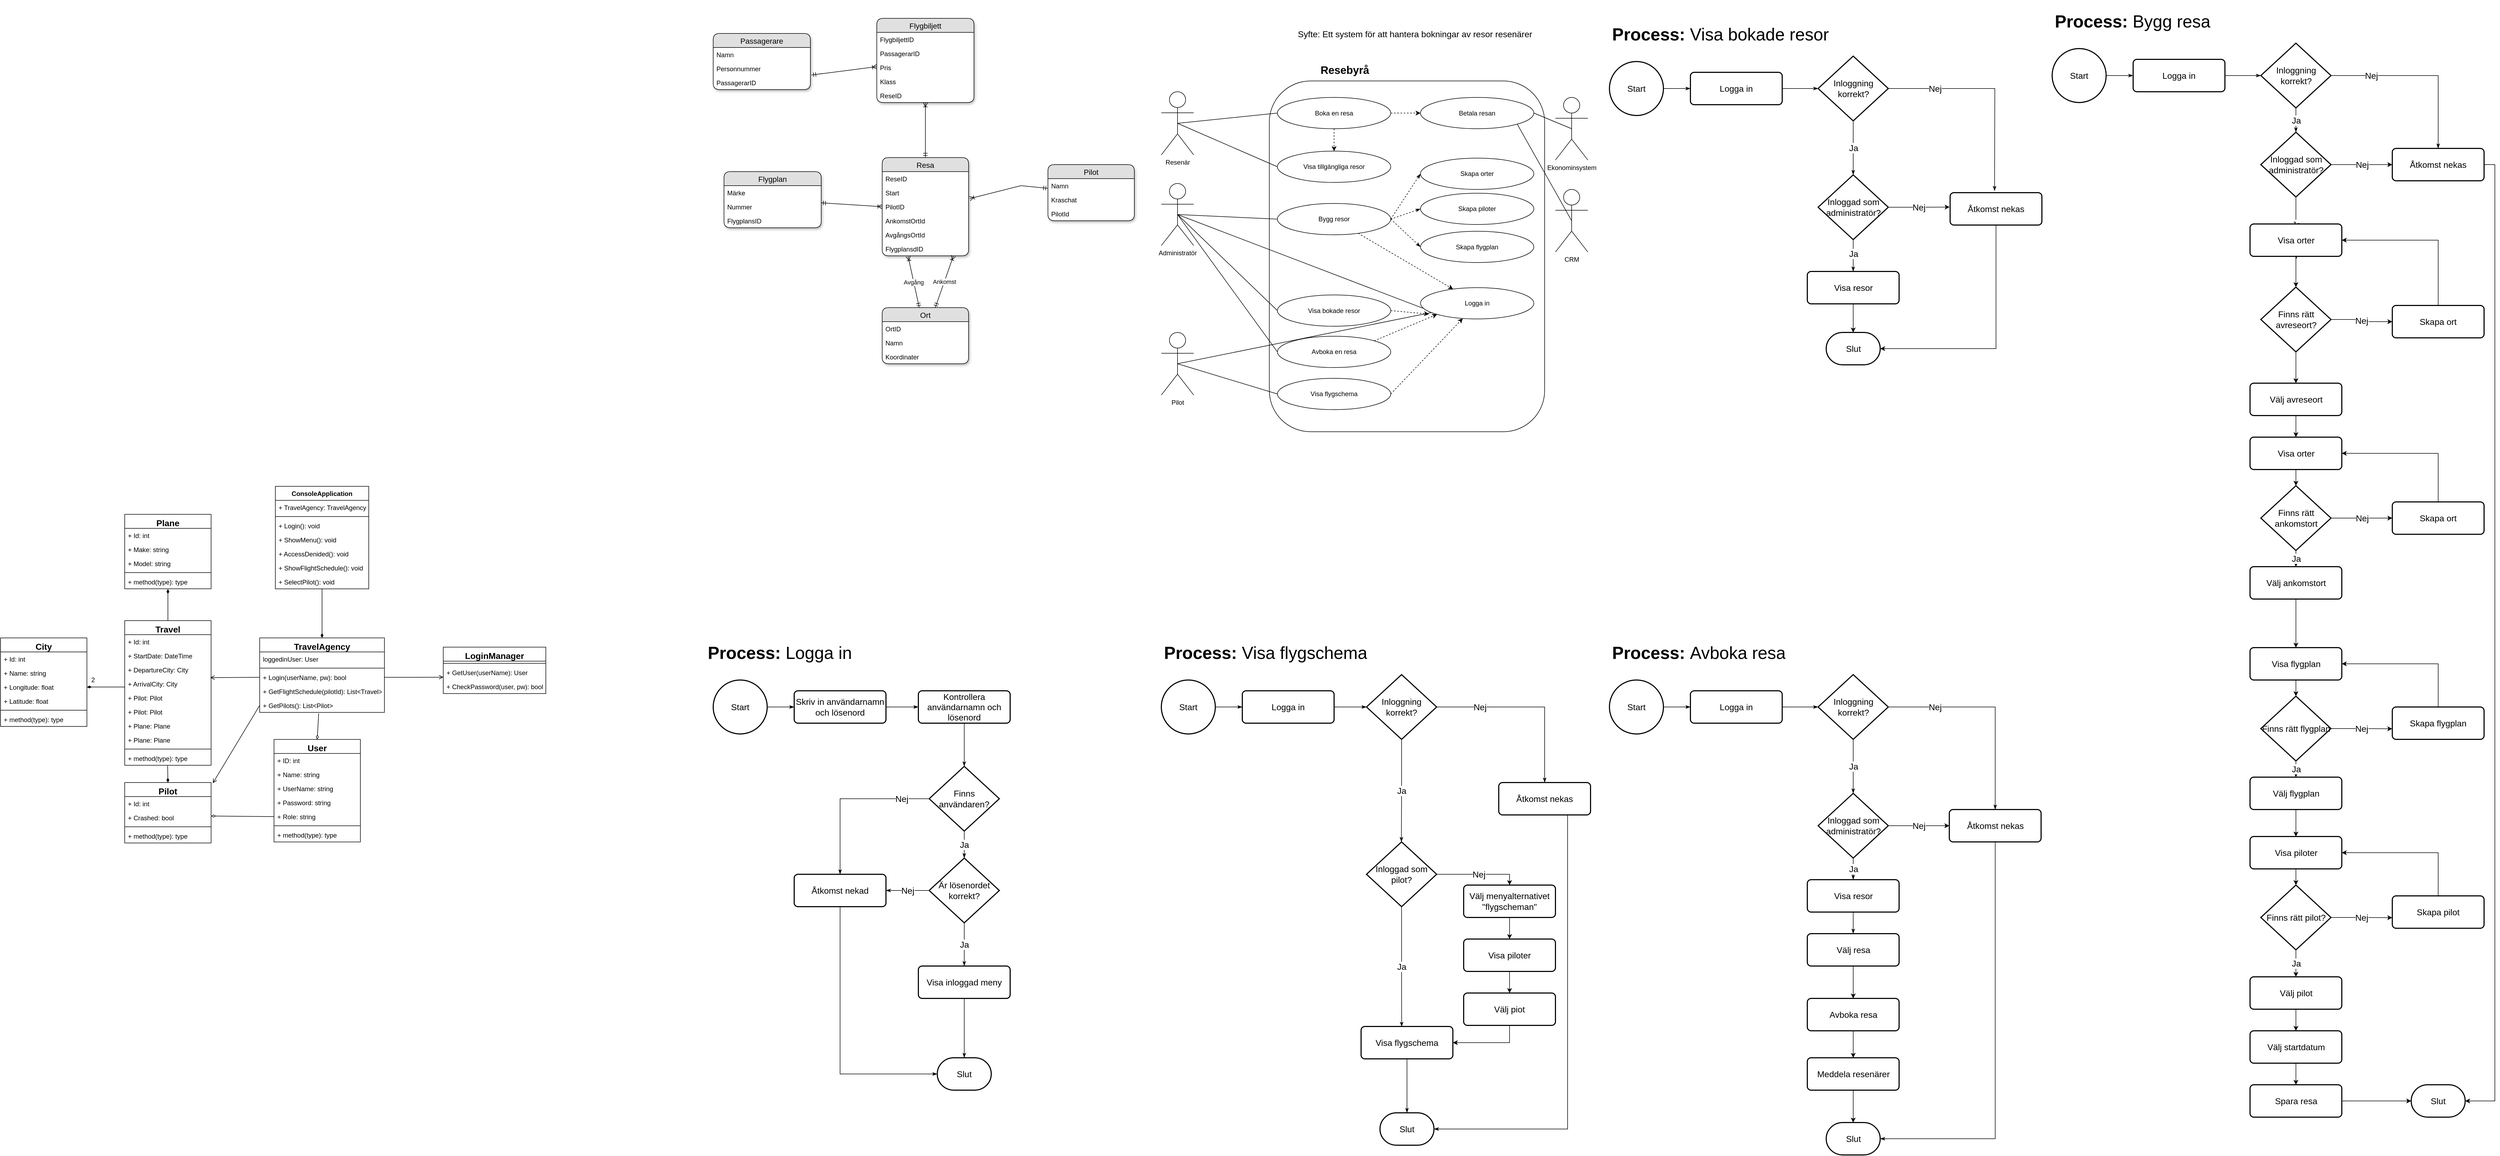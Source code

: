 <mxfile version="10.6.1" type="github"><diagram id="nclmSGmhBpI-A9HzdQHZ" name="Page-1"><mxGraphModel dx="3674" dy="1100" grid="1" gridSize="10" guides="1" tooltips="1" connect="1" arrows="1" fold="1" page="1" pageScale="1" pageWidth="827" pageHeight="1169" math="0" shadow="0"><root><mxCell id="0"/><mxCell id="1" parent="0"/><mxCell id="ZeRZd5XVYMbPh6WPSMzJ-46" style="edgeStyle=none;rounded=0;orthogonalLoop=1;jettySize=auto;html=1;entryX=0;entryY=0.5;entryDx=0;entryDy=0;startArrow=ERmandOne;startFill=0;sourcePerimeterSpacing=0;endArrow=ERoneToMany;endFill=0;" parent="1" source="ZeRZd5XVYMbPh6WPSMzJ-15" target="ZeRZd5XVYMbPh6WPSMzJ-40" edge="1"><mxGeometry relative="1" as="geometry"/></mxCell><mxCell id="ZeRZd5XVYMbPh6WPSMzJ-15" value="&#10;Flygplan&#10;" style="swimlane;fontStyle=0;childLayout=stackLayout;horizontal=1;startSize=26;fillColor=#e0e0e0;horizontalStack=0;resizeParent=1;resizeParentMax=0;resizeLast=0;collapsible=1;marginBottom=0;swimlaneFillColor=#ffffff;align=center;fontSize=14;rounded=1;shadow=1;glass=0;comic=0;" parent="1" vertex="1"><mxGeometry x="40" y="318" width="180" height="104" as="geometry"/></mxCell><mxCell id="ZeRZd5XVYMbPh6WPSMzJ-68" value="Märke" style="text;strokeColor=none;fillColor=none;spacingLeft=4;spacingRight=4;overflow=hidden;rotatable=0;points=[[0,0.5],[1,0.5]];portConstraint=eastwest;fontSize=12;rounded=1;shadow=1;glass=0;comic=0;" parent="ZeRZd5XVYMbPh6WPSMzJ-15" vertex="1"><mxGeometry y="26" width="180" height="26" as="geometry"/></mxCell><mxCell id="ZeRZd5XVYMbPh6WPSMzJ-69" value="Nummer" style="text;strokeColor=none;fillColor=none;spacingLeft=4;spacingRight=4;overflow=hidden;rotatable=0;points=[[0,0.5],[1,0.5]];portConstraint=eastwest;fontSize=12;rounded=1;shadow=1;glass=0;comic=0;" parent="ZeRZd5XVYMbPh6WPSMzJ-15" vertex="1"><mxGeometry y="52" width="180" height="26" as="geometry"/></mxCell><mxCell id="ZeRZd5XVYMbPh6WPSMzJ-55" value="FlygplansID" style="text;strokeColor=none;fillColor=none;spacingLeft=4;spacingRight=4;overflow=hidden;rotatable=0;points=[[0,0.5],[1,0.5]];portConstraint=eastwest;fontSize=12;rounded=1;shadow=1;glass=0;comic=0;" parent="ZeRZd5XVYMbPh6WPSMzJ-15" vertex="1"><mxGeometry y="78" width="180" height="26" as="geometry"/></mxCell><mxCell id="ZeRZd5XVYMbPh6WPSMzJ-36" value="Passagerare" style="swimlane;fontStyle=0;childLayout=stackLayout;horizontal=1;startSize=26;fillColor=#e0e0e0;horizontalStack=0;resizeParent=1;resizeParentMax=0;resizeLast=0;collapsible=1;marginBottom=0;swimlaneFillColor=#ffffff;align=center;fontSize=14;rounded=1;shadow=1;glass=0;comic=0;" parent="1" vertex="1"><mxGeometry x="20" y="62" width="180" height="104" as="geometry"/></mxCell><mxCell id="ZeRZd5XVYMbPh6WPSMzJ-66" value="Namn" style="text;strokeColor=none;fillColor=none;spacingLeft=4;spacingRight=4;overflow=hidden;rotatable=0;points=[[0,0.5],[1,0.5]];portConstraint=eastwest;fontSize=12;rounded=1;shadow=1;glass=0;comic=0;" parent="ZeRZd5XVYMbPh6WPSMzJ-36" vertex="1"><mxGeometry y="26" width="180" height="26" as="geometry"/></mxCell><mxCell id="ZeRZd5XVYMbPh6WPSMzJ-67" value="Personnummer" style="text;strokeColor=none;fillColor=none;spacingLeft=4;spacingRight=4;overflow=hidden;rotatable=0;points=[[0,0.5],[1,0.5]];portConstraint=eastwest;fontSize=12;rounded=1;shadow=1;glass=0;comic=0;" parent="ZeRZd5XVYMbPh6WPSMzJ-36" vertex="1"><mxGeometry y="52" width="180" height="26" as="geometry"/></mxCell><mxCell id="ZeRZd5XVYMbPh6WPSMzJ-59" value="PassagerarID" style="text;strokeColor=none;fillColor=none;spacingLeft=4;spacingRight=4;overflow=hidden;rotatable=0;points=[[0,0.5],[1,0.5]];portConstraint=eastwest;fontSize=12;rounded=1;shadow=1;glass=0;comic=0;" parent="ZeRZd5XVYMbPh6WPSMzJ-36" vertex="1"><mxGeometry y="78" width="180" height="26" as="geometry"/></mxCell><mxCell id="ZeRZd5XVYMbPh6WPSMzJ-53" style="edgeStyle=none;rounded=0;orthogonalLoop=1;jettySize=auto;html=1;startArrow=ERoneToMany;startFill=0;sourcePerimeterSpacing=0;endArrow=ERmandOne;endFill=0;entryX=0.5;entryY=0;entryDx=0;entryDy=0;" parent="1" source="ZeRZd5XVYMbPh6WPSMzJ-38" target="ZeRZd5XVYMbPh6WPSMzJ-40" edge="1"><mxGeometry relative="1" as="geometry"><mxPoint x="413" y="238" as="targetPoint"/></mxGeometry></mxCell><mxCell id="ZeRZd5XVYMbPh6WPSMzJ-54" style="edgeStyle=none;rounded=0;orthogonalLoop=1;jettySize=auto;html=1;startArrow=ERoneToMany;startFill=0;sourcePerimeterSpacing=0;endArrow=ERmandOne;endFill=0;entryX=1.011;entryY=-0.038;entryDx=0;entryDy=0;entryPerimeter=0;" parent="1" source="ZeRZd5XVYMbPh6WPSMzJ-38" target="ZeRZd5XVYMbPh6WPSMzJ-59" edge="1"><mxGeometry relative="1" as="geometry"><mxPoint x="412" y="62" as="targetPoint"/></mxGeometry></mxCell><mxCell id="ZeRZd5XVYMbPh6WPSMzJ-38" value="Flygbiljett" style="swimlane;fontStyle=0;childLayout=stackLayout;horizontal=1;startSize=26;fillColor=#e0e0e0;horizontalStack=0;resizeParent=1;resizeParentMax=0;resizeLast=0;collapsible=1;marginBottom=0;swimlaneFillColor=#ffffff;align=center;fontSize=14;rounded=1;shadow=1;glass=0;comic=0;" parent="1" vertex="1"><mxGeometry x="323" y="34" width="180" height="156" as="geometry"/></mxCell><mxCell id="ZeRZd5XVYMbPh6WPSMzJ-58" value="FlygbiljettID" style="text;strokeColor=none;fillColor=none;spacingLeft=4;spacingRight=4;overflow=hidden;rotatable=0;points=[[0,0.5],[1,0.5]];portConstraint=eastwest;fontSize=12;rounded=1;shadow=1;glass=0;comic=0;" parent="ZeRZd5XVYMbPh6WPSMzJ-38" vertex="1"><mxGeometry y="26" width="180" height="26" as="geometry"/></mxCell><mxCell id="ZeRZd5XVYMbPh6WPSMzJ-65" value="PassagerarID" style="text;strokeColor=none;fillColor=none;spacingLeft=4;spacingRight=4;overflow=hidden;rotatable=0;points=[[0,0.5],[1,0.5]];portConstraint=eastwest;fontSize=12;rounded=1;shadow=1;glass=0;comic=0;" parent="ZeRZd5XVYMbPh6WPSMzJ-38" vertex="1"><mxGeometry y="52" width="180" height="26" as="geometry"/></mxCell><mxCell id="ZeRZd5XVYMbPh6WPSMzJ-78" value="Pris" style="text;strokeColor=none;fillColor=none;spacingLeft=4;spacingRight=4;overflow=hidden;rotatable=0;points=[[0,0.5],[1,0.5]];portConstraint=eastwest;fontSize=12;rounded=1;shadow=1;glass=0;comic=0;" parent="ZeRZd5XVYMbPh6WPSMzJ-38" vertex="1"><mxGeometry y="78" width="180" height="26" as="geometry"/></mxCell><mxCell id="ZeRZd5XVYMbPh6WPSMzJ-77" value="Klass" style="text;strokeColor=none;fillColor=none;spacingLeft=4;spacingRight=4;overflow=hidden;rotatable=0;points=[[0,0.5],[1,0.5]];portConstraint=eastwest;fontSize=12;rounded=1;shadow=1;glass=0;comic=0;" parent="ZeRZd5XVYMbPh6WPSMzJ-38" vertex="1"><mxGeometry y="104" width="180" height="26" as="geometry"/></mxCell><mxCell id="ZeRZd5XVYMbPh6WPSMzJ-64" value="ReseID" style="text;strokeColor=none;fillColor=none;spacingLeft=4;spacingRight=4;overflow=hidden;rotatable=0;points=[[0,0.5],[1,0.5]];portConstraint=eastwest;fontSize=12;rounded=1;shadow=1;glass=0;comic=0;" parent="ZeRZd5XVYMbPh6WPSMzJ-38" vertex="1"><mxGeometry y="130" width="180" height="26" as="geometry"/></mxCell><mxCell id="ZeRZd5XVYMbPh6WPSMzJ-48" style="edgeStyle=none;rounded=0;orthogonalLoop=1;jettySize=auto;html=1;entryX=1.013;entryY=-0.077;entryDx=0;entryDy=0;startArrow=ERmandOne;startFill=0;sourcePerimeterSpacing=0;endArrow=ERoneToMany;endFill=0;entryPerimeter=0;" parent="1" source="ZeRZd5XVYMbPh6WPSMzJ-19" target="ZeRZd5XVYMbPh6WPSMzJ-63" edge="1"><mxGeometry relative="1" as="geometry"><Array as="points"><mxPoint x="590" y="344"/></Array></mxGeometry></mxCell><mxCell id="ZeRZd5XVYMbPh6WPSMzJ-19" value="Pilot" style="swimlane;fontStyle=0;childLayout=stackLayout;horizontal=1;startSize=26;fillColor=#e0e0e0;horizontalStack=0;resizeParent=1;resizeParentMax=0;resizeLast=0;collapsible=1;marginBottom=0;swimlaneFillColor=#ffffff;align=center;fontSize=14;rounded=1;shadow=1;glass=0;comic=0;" parent="1" vertex="1"><mxGeometry x="640" y="305" width="160" height="104" as="geometry"/></mxCell><mxCell id="ZeRZd5XVYMbPh6WPSMzJ-70" value="Namn" style="text;strokeColor=none;fillColor=none;spacingLeft=4;spacingRight=4;overflow=hidden;rotatable=0;points=[[0,0.5],[1,0.5]];portConstraint=eastwest;fontSize=12;rounded=1;shadow=1;glass=0;comic=0;" parent="ZeRZd5XVYMbPh6WPSMzJ-19" vertex="1"><mxGeometry y="26" width="160" height="26" as="geometry"/></mxCell><mxCell id="ZeRZd5XVYMbPh6WPSMzJ-71" value="Kraschat" style="text;strokeColor=none;fillColor=none;spacingLeft=4;spacingRight=4;overflow=hidden;rotatable=0;points=[[0,0.5],[1,0.5]];portConstraint=eastwest;fontSize=12;rounded=1;shadow=1;glass=0;comic=0;" parent="ZeRZd5XVYMbPh6WPSMzJ-19" vertex="1"><mxGeometry y="52" width="160" height="26" as="geometry"/></mxCell><mxCell id="ZeRZd5XVYMbPh6WPSMzJ-56" value="PilotId" style="text;strokeColor=none;fillColor=none;spacingLeft=4;spacingRight=4;overflow=hidden;rotatable=0;points=[[0,0.5],[1,0.5]];portConstraint=eastwest;fontSize=12;rounded=1;shadow=1;glass=0;comic=0;" parent="ZeRZd5XVYMbPh6WPSMzJ-19" vertex="1"><mxGeometry y="78" width="160" height="26" as="geometry"/></mxCell><mxCell id="ZeRZd5XVYMbPh6WPSMzJ-40" value="Resa" style="swimlane;fontStyle=0;childLayout=stackLayout;horizontal=1;startSize=26;fillColor=#e0e0e0;horizontalStack=0;resizeParent=1;resizeParentMax=0;resizeLast=0;collapsible=1;marginBottom=0;swimlaneFillColor=#ffffff;align=center;fontSize=14;rounded=1;shadow=1;glass=0;comic=0;" parent="1" vertex="1"><mxGeometry x="333" y="292" width="160" height="182" as="geometry"/></mxCell><mxCell id="ZeRZd5XVYMbPh6WPSMzJ-57" value="ReseID" style="text;strokeColor=none;fillColor=none;spacingLeft=4;spacingRight=4;overflow=hidden;rotatable=0;points=[[0,0.5],[1,0.5]];portConstraint=eastwest;fontSize=12;rounded=1;shadow=1;glass=0;comic=0;" parent="ZeRZd5XVYMbPh6WPSMzJ-40" vertex="1"><mxGeometry y="26" width="160" height="26" as="geometry"/></mxCell><mxCell id="ZeRZd5XVYMbPh6WPSMzJ-72" value="Start" style="text;strokeColor=none;fillColor=none;spacingLeft=4;spacingRight=4;overflow=hidden;rotatable=0;points=[[0,0.5],[1,0.5]];portConstraint=eastwest;fontSize=12;rounded=1;shadow=1;glass=0;comic=0;" parent="ZeRZd5XVYMbPh6WPSMzJ-40" vertex="1"><mxGeometry y="52" width="160" height="26" as="geometry"/></mxCell><mxCell id="ZeRZd5XVYMbPh6WPSMzJ-63" value="PilotID" style="text;strokeColor=none;fillColor=none;spacingLeft=4;spacingRight=4;overflow=hidden;rotatable=0;points=[[0,0.5],[1,0.5]];portConstraint=eastwest;fontSize=12;rounded=1;shadow=1;glass=0;comic=0;" parent="ZeRZd5XVYMbPh6WPSMzJ-40" vertex="1"><mxGeometry y="78" width="160" height="26" as="geometry"/></mxCell><mxCell id="ZeRZd5XVYMbPh6WPSMzJ-87" value="AnkomstOrtId" style="text;strokeColor=none;fillColor=none;spacingLeft=4;spacingRight=4;overflow=hidden;rotatable=0;points=[[0,0.5],[1,0.5]];portConstraint=eastwest;fontSize=12;rounded=1;shadow=1;glass=0;comic=0;" parent="ZeRZd5XVYMbPh6WPSMzJ-40" vertex="1"><mxGeometry y="104" width="160" height="26" as="geometry"/></mxCell><mxCell id="ZeRZd5XVYMbPh6WPSMzJ-86" value="AvgångsOrtId" style="text;strokeColor=none;fillColor=none;spacingLeft=4;spacingRight=4;overflow=hidden;rotatable=0;points=[[0,0.5],[1,0.5]];portConstraint=eastwest;fontSize=12;rounded=1;shadow=1;glass=0;comic=0;" parent="ZeRZd5XVYMbPh6WPSMzJ-40" vertex="1"><mxGeometry y="130" width="160" height="26" as="geometry"/></mxCell><mxCell id="ZeRZd5XVYMbPh6WPSMzJ-62" value="FlygplansdID" style="text;strokeColor=none;fillColor=none;spacingLeft=4;spacingRight=4;overflow=hidden;rotatable=0;points=[[0,0.5],[1,0.5]];portConstraint=eastwest;fontSize=12;rounded=1;shadow=1;glass=0;comic=0;" parent="ZeRZd5XVYMbPh6WPSMzJ-40" vertex="1"><mxGeometry y="156" width="160" height="26" as="geometry"/></mxCell><mxCell id="ZeRZd5XVYMbPh6WPSMzJ-84" value="Ankomst" style="edgeStyle=none;rounded=0;orthogonalLoop=1;jettySize=auto;html=1;entryX=0.825;entryY=1;entryDx=0;entryDy=0;entryPerimeter=0;startArrow=ERmandOne;startFill=0;sourcePerimeterSpacing=0;endArrow=ERoneToMany;endFill=0;" parent="1" source="ZeRZd5XVYMbPh6WPSMzJ-79" target="ZeRZd5XVYMbPh6WPSMzJ-62" edge="1"><mxGeometry relative="1" as="geometry"/></mxCell><mxCell id="ZeRZd5XVYMbPh6WPSMzJ-85" value="Avgång" style="edgeStyle=none;rounded=0;orthogonalLoop=1;jettySize=auto;html=1;entryX=0.3;entryY=1.038;entryDx=0;entryDy=0;entryPerimeter=0;startArrow=ERmandOne;startFill=0;sourcePerimeterSpacing=0;endArrow=ERoneToMany;endFill=0;" parent="1" source="ZeRZd5XVYMbPh6WPSMzJ-79" target="ZeRZd5XVYMbPh6WPSMzJ-62" edge="1"><mxGeometry relative="1" as="geometry"/></mxCell><mxCell id="ZeRZd5XVYMbPh6WPSMzJ-79" value="Ort" style="swimlane;fontStyle=0;childLayout=stackLayout;horizontal=1;startSize=26;fillColor=#e0e0e0;horizontalStack=0;resizeParent=1;resizeParentMax=0;resizeLast=0;collapsible=1;marginBottom=0;swimlaneFillColor=#ffffff;align=center;fontSize=14;rounded=1;shadow=1;glass=0;comic=0;" parent="1" vertex="1"><mxGeometry x="333" y="570" width="160" height="104" as="geometry"/></mxCell><mxCell id="ZeRZd5XVYMbPh6WPSMzJ-80" value="OrtID" style="text;strokeColor=none;fillColor=none;spacingLeft=4;spacingRight=4;overflow=hidden;rotatable=0;points=[[0,0.5],[1,0.5]];portConstraint=eastwest;fontSize=12;" parent="ZeRZd5XVYMbPh6WPSMzJ-79" vertex="1"><mxGeometry y="26" width="160" height="26" as="geometry"/></mxCell><mxCell id="ZeRZd5XVYMbPh6WPSMzJ-81" value="Namn" style="text;strokeColor=none;fillColor=none;spacingLeft=4;spacingRight=4;overflow=hidden;rotatable=0;points=[[0,0.5],[1,0.5]];portConstraint=eastwest;fontSize=12;" parent="ZeRZd5XVYMbPh6WPSMzJ-79" vertex="1"><mxGeometry y="52" width="160" height="26" as="geometry"/></mxCell><mxCell id="ZeRZd5XVYMbPh6WPSMzJ-82" value="Koordinater" style="text;strokeColor=none;fillColor=none;spacingLeft=4;spacingRight=4;overflow=hidden;rotatable=0;points=[[0,0.5],[1,0.5]];portConstraint=eastwest;fontSize=12;" parent="ZeRZd5XVYMbPh6WPSMzJ-79" vertex="1"><mxGeometry y="78" width="160" height="26" as="geometry"/></mxCell><mxCell id="jaRL0ep0uFNgEzVg1b3R-1" value="" style="rounded=1;whiteSpace=wrap;html=1;" parent="1" vertex="1"><mxGeometry x="1050" y="150" width="510" height="650" as="geometry"/></mxCell><mxCell id="jaRL0ep0uFNgEzVg1b3R-3" value="&lt;font style=&quot;font-size: 20px&quot;&gt;Resebyrå&lt;/font&gt;" style="text;html=1;strokeColor=none;fillColor=none;align=center;verticalAlign=middle;whiteSpace=wrap;rounded=0;fontStyle=1" parent="1" vertex="1"><mxGeometry x="1170" y="119" width="40" height="20" as="geometry"/></mxCell><mxCell id="jaRL0ep0uFNgEzVg1b3R-42" style="edgeStyle=none;rounded=0;orthogonalLoop=1;jettySize=auto;html=1;exitX=0.5;exitY=0.5;exitDx=0;exitDy=0;exitPerimeter=0;fontSize=16;endArrow=none;endFill=0;entryX=0;entryY=0.5;entryDx=0;entryDy=0;" parent="1" source="jaRL0ep0uFNgEzVg1b3R-7" target="jaRL0ep0uFNgEzVg1b3R-30" edge="1"><mxGeometry relative="1" as="geometry"/></mxCell><mxCell id="jaRL0ep0uFNgEzVg1b3R-43" style="edgeStyle=none;rounded=0;orthogonalLoop=1;jettySize=auto;html=1;exitX=0.5;exitY=0.5;exitDx=0;exitDy=0;exitPerimeter=0;endArrow=none;endFill=0;fontSize=16;entryX=0;entryY=0.5;entryDx=0;entryDy=0;" parent="1" source="jaRL0ep0uFNgEzVg1b3R-7" target="jaRL0ep0uFNgEzVg1b3R-34" edge="1"><mxGeometry relative="1" as="geometry"/></mxCell><mxCell id="jaRL0ep0uFNgEzVg1b3R-7" value="Resenär" style="shape=umlActor;verticalLabelPosition=bottom;labelBackgroundColor=#ffffff;verticalAlign=top;html=1;outlineConnect=0;" parent="1" vertex="1"><mxGeometry x="850" y="170" width="60" height="117" as="geometry"/></mxCell><mxCell id="jaRL0ep0uFNgEzVg1b3R-44" style="edgeStyle=none;rounded=0;orthogonalLoop=1;jettySize=auto;html=1;exitX=0.5;exitY=0.5;exitDx=0;exitDy=0;exitPerimeter=0;entryX=0;entryY=0.5;entryDx=0;entryDy=0;endArrow=none;endFill=0;fontSize=16;" parent="1" source="jaRL0ep0uFNgEzVg1b3R-12" target="jaRL0ep0uFNgEzVg1b3R-26" edge="1"><mxGeometry relative="1" as="geometry"/></mxCell><mxCell id="jaRL0ep0uFNgEzVg1b3R-45" style="edgeStyle=none;rounded=0;orthogonalLoop=1;jettySize=auto;html=1;exitX=0.5;exitY=0.5;exitDx=0;exitDy=0;exitPerimeter=0;entryX=0;entryY=0.5;entryDx=0;entryDy=0;endArrow=none;endFill=0;fontSize=16;" parent="1" source="jaRL0ep0uFNgEzVg1b3R-12" target="jaRL0ep0uFNgEzVg1b3R-31" edge="1"><mxGeometry relative="1" as="geometry"/></mxCell><mxCell id="jaRL0ep0uFNgEzVg1b3R-46" style="edgeStyle=none;rounded=0;orthogonalLoop=1;jettySize=auto;html=1;exitX=0.5;exitY=0.5;exitDx=0;exitDy=0;exitPerimeter=0;entryX=0;entryY=0.5;entryDx=0;entryDy=0;endArrow=none;endFill=0;fontSize=16;" parent="1" source="jaRL0ep0uFNgEzVg1b3R-12" target="jaRL0ep0uFNgEzVg1b3R-25" edge="1"><mxGeometry relative="1" as="geometry"/></mxCell><mxCell id="jaRL0ep0uFNgEzVg1b3R-47" style="edgeStyle=none;rounded=0;orthogonalLoop=1;jettySize=auto;html=1;exitX=0.5;exitY=0.5;exitDx=0;exitDy=0;exitPerimeter=0;entryX=0.024;entryY=0.661;entryDx=0;entryDy=0;entryPerimeter=0;endArrow=none;endFill=0;fontSize=16;" parent="1" source="jaRL0ep0uFNgEzVg1b3R-12" target="jaRL0ep0uFNgEzVg1b3R-32" edge="1"><mxGeometry relative="1" as="geometry"/></mxCell><mxCell id="jaRL0ep0uFNgEzVg1b3R-12" value="Administratör" style="shape=umlActor;verticalLabelPosition=bottom;labelBackgroundColor=#ffffff;verticalAlign=top;html=1;outlineConnect=0;" parent="1" vertex="1"><mxGeometry x="850" y="340" width="60" height="115" as="geometry"/></mxCell><mxCell id="jaRL0ep0uFNgEzVg1b3R-10" value="Syfte: Ett system för att hantera bokningar av resor resenärer" style="text;html=1;strokeColor=none;fillColor=none;align=center;verticalAlign=middle;whiteSpace=wrap;rounded=0;fontSize=16;" parent="1" vertex="1"><mxGeometry x="1100" y="53" width="440" height="20" as="geometry"/></mxCell><mxCell id="jaRL0ep0uFNgEzVg1b3R-23" value="Betala resan" style="ellipse;whiteSpace=wrap;html=1;" parent="1" vertex="1"><mxGeometry x="1330" y="180.5" width="210" height="58" as="geometry"/></mxCell><mxCell id="jaRL0ep0uFNgEzVg1b3R-39" style="edgeStyle=none;rounded=0;orthogonalLoop=1;jettySize=auto;html=1;exitX=1;exitY=0;exitDx=0;exitDy=0;dashed=1;fontSize=16;entryX=0;entryY=1;entryDx=0;entryDy=0;" parent="1" source="jaRL0ep0uFNgEzVg1b3R-25" target="jaRL0ep0uFNgEzVg1b3R-32" edge="1"><mxGeometry relative="1" as="geometry"/></mxCell><mxCell id="jaRL0ep0uFNgEzVg1b3R-25" value="Avboka en resa" style="ellipse;whiteSpace=wrap;html=1;" parent="1" vertex="1"><mxGeometry x="1065" y="623" width="210" height="58" as="geometry"/></mxCell><mxCell id="jaRL0ep0uFNgEzVg1b3R-36" style="rounded=0;orthogonalLoop=1;jettySize=auto;html=1;fontSize=16;dashed=1;" parent="1" source="jaRL0ep0uFNgEzVg1b3R-26" target="jaRL0ep0uFNgEzVg1b3R-32" edge="1"><mxGeometry relative="1" as="geometry"/></mxCell><mxCell id="jaRL0ep0uFNgEzVg1b3R-54" style="edgeStyle=none;rounded=0;orthogonalLoop=1;jettySize=auto;html=1;exitX=1;exitY=0.5;exitDx=0;exitDy=0;entryX=0;entryY=0.5;entryDx=0;entryDy=0;endArrow=classicThin;endFill=1;fontSize=16;dashed=1;" parent="1" source="jaRL0ep0uFNgEzVg1b3R-26" target="jaRL0ep0uFNgEzVg1b3R-51" edge="1"><mxGeometry relative="1" as="geometry"/></mxCell><mxCell id="jaRL0ep0uFNgEzVg1b3R-55" style="edgeStyle=none;rounded=0;orthogonalLoop=1;jettySize=auto;html=1;exitX=1;exitY=0.5;exitDx=0;exitDy=0;dashed=1;endArrow=classicThin;endFill=1;fontSize=16;entryX=0;entryY=0.5;entryDx=0;entryDy=0;" parent="1" source="jaRL0ep0uFNgEzVg1b3R-26" target="jaRL0ep0uFNgEzVg1b3R-52" edge="1"><mxGeometry relative="1" as="geometry"/></mxCell><mxCell id="jaRL0ep0uFNgEzVg1b3R-56" style="edgeStyle=none;rounded=0;orthogonalLoop=1;jettySize=auto;html=1;exitX=1;exitY=0.5;exitDx=0;exitDy=0;entryX=0;entryY=0.5;entryDx=0;entryDy=0;dashed=1;endArrow=classicThin;endFill=1;fontSize=16;" parent="1" source="jaRL0ep0uFNgEzVg1b3R-26" target="jaRL0ep0uFNgEzVg1b3R-53" edge="1"><mxGeometry relative="1" as="geometry"/></mxCell><mxCell id="jaRL0ep0uFNgEzVg1b3R-26" value="Bygg resor" style="ellipse;whiteSpace=wrap;html=1;" parent="1" vertex="1"><mxGeometry x="1065" y="377" width="210" height="58" as="geometry"/></mxCell><mxCell id="jaRL0ep0uFNgEzVg1b3R-37" style="edgeStyle=none;rounded=0;orthogonalLoop=1;jettySize=auto;html=1;exitX=1;exitY=0.5;exitDx=0;exitDy=0;dashed=1;fontSize=16;" parent="1" source="jaRL0ep0uFNgEzVg1b3R-29" target="jaRL0ep0uFNgEzVg1b3R-32" edge="1"><mxGeometry relative="1" as="geometry"/></mxCell><mxCell id="jaRL0ep0uFNgEzVg1b3R-29" value="Visa flygschema" style="ellipse;whiteSpace=wrap;html=1;" parent="1" vertex="1"><mxGeometry x="1065" y="701" width="210" height="58" as="geometry"/></mxCell><mxCell id="jaRL0ep0uFNgEzVg1b3R-40" style="edgeStyle=none;rounded=0;orthogonalLoop=1;jettySize=auto;html=1;exitX=1;exitY=0.5;exitDx=0;exitDy=0;dashed=1;fontSize=16;" parent="1" source="jaRL0ep0uFNgEzVg1b3R-30" target="jaRL0ep0uFNgEzVg1b3R-23" edge="1"><mxGeometry relative="1" as="geometry"/></mxCell><mxCell id="jaRL0ep0uFNgEzVg1b3R-41" style="edgeStyle=none;rounded=0;orthogonalLoop=1;jettySize=auto;html=1;exitX=0.5;exitY=1;exitDx=0;exitDy=0;entryX=0.5;entryY=0;entryDx=0;entryDy=0;dashed=1;fontSize=16;" parent="1" source="jaRL0ep0uFNgEzVg1b3R-30" target="jaRL0ep0uFNgEzVg1b3R-34" edge="1"><mxGeometry relative="1" as="geometry"/></mxCell><mxCell id="jaRL0ep0uFNgEzVg1b3R-30" value="Boka en resa" style="ellipse;whiteSpace=wrap;html=1;" parent="1" vertex="1"><mxGeometry x="1065" y="180.5" width="210" height="58" as="geometry"/></mxCell><mxCell id="jaRL0ep0uFNgEzVg1b3R-38" style="edgeStyle=none;rounded=0;orthogonalLoop=1;jettySize=auto;html=1;exitX=1;exitY=0.5;exitDx=0;exitDy=0;dashed=1;fontSize=16;entryX=0.075;entryY=0.845;entryDx=0;entryDy=0;entryPerimeter=0;" parent="1" source="jaRL0ep0uFNgEzVg1b3R-31" target="jaRL0ep0uFNgEzVg1b3R-32" edge="1"><mxGeometry relative="1" as="geometry"/></mxCell><mxCell id="jaRL0ep0uFNgEzVg1b3R-31" value="Visa bokade resor" style="ellipse;whiteSpace=wrap;html=1;" parent="1" vertex="1"><mxGeometry x="1065" y="546.5" width="210" height="58" as="geometry"/></mxCell><mxCell id="jaRL0ep0uFNgEzVg1b3R-32" value="Logga in" style="ellipse;whiteSpace=wrap;html=1;" parent="1" vertex="1"><mxGeometry x="1330" y="533" width="210" height="58" as="geometry"/></mxCell><mxCell id="jaRL0ep0uFNgEzVg1b3R-48" style="edgeStyle=none;rounded=0;orthogonalLoop=1;jettySize=auto;html=1;exitX=0.5;exitY=0.5;exitDx=0;exitDy=0;exitPerimeter=0;entryX=0;entryY=0.5;entryDx=0;entryDy=0;endArrow=none;endFill=0;fontSize=16;" parent="1" source="jaRL0ep0uFNgEzVg1b3R-33" target="jaRL0ep0uFNgEzVg1b3R-29" edge="1"><mxGeometry relative="1" as="geometry"/></mxCell><mxCell id="jaRL0ep0uFNgEzVg1b3R-49" style="edgeStyle=none;rounded=0;orthogonalLoop=1;jettySize=auto;html=1;exitX=0.5;exitY=0.5;exitDx=0;exitDy=0;exitPerimeter=0;endArrow=none;endFill=0;fontSize=16;" parent="1" source="jaRL0ep0uFNgEzVg1b3R-33" target="jaRL0ep0uFNgEzVg1b3R-32" edge="1"><mxGeometry relative="1" as="geometry"/></mxCell><mxCell id="jaRL0ep0uFNgEzVg1b3R-33" value="Pilot" style="shape=umlActor;verticalLabelPosition=bottom;labelBackgroundColor=#ffffff;verticalAlign=top;html=1;outlineConnect=0;" parent="1" vertex="1"><mxGeometry x="850" y="616" width="60" height="116" as="geometry"/></mxCell><mxCell id="jaRL0ep0uFNgEzVg1b3R-34" value="Visa tillgängliga resor" style="ellipse;whiteSpace=wrap;html=1;" parent="1" vertex="1"><mxGeometry x="1065" y="280" width="210" height="58" as="geometry"/></mxCell><mxCell id="jaRL0ep0uFNgEzVg1b3R-51" value="Skapa orter" style="ellipse;whiteSpace=wrap;html=1;" parent="1" vertex="1"><mxGeometry x="1330" y="293" width="210" height="58" as="geometry"/></mxCell><mxCell id="jaRL0ep0uFNgEzVg1b3R-52" value="Skapa piloter" style="ellipse;whiteSpace=wrap;html=1;" parent="1" vertex="1"><mxGeometry x="1330" y="358" width="210" height="58" as="geometry"/></mxCell><mxCell id="jaRL0ep0uFNgEzVg1b3R-53" value="Skapa flygplan" style="ellipse;whiteSpace=wrap;html=1;" parent="1" vertex="1"><mxGeometry x="1330" y="428.5" width="210" height="58" as="geometry"/></mxCell><mxCell id="jaRL0ep0uFNgEzVg1b3R-59" style="edgeStyle=none;rounded=0;orthogonalLoop=1;jettySize=auto;html=1;exitX=0.5;exitY=0.5;exitDx=0;exitDy=0;exitPerimeter=0;entryX=1;entryY=0.5;entryDx=0;entryDy=0;endArrow=none;endFill=0;fontSize=16;" parent="1" source="jaRL0ep0uFNgEzVg1b3R-57" target="jaRL0ep0uFNgEzVg1b3R-23" edge="1"><mxGeometry relative="1" as="geometry"/></mxCell><mxCell id="jaRL0ep0uFNgEzVg1b3R-57" value="Ekonominsystem" style="shape=umlActor;verticalLabelPosition=bottom;labelBackgroundColor=#ffffff;verticalAlign=top;html=1;outlineConnect=0;" parent="1" vertex="1"><mxGeometry x="1580" y="180.5" width="60" height="116" as="geometry"/></mxCell><mxCell id="jaRL0ep0uFNgEzVg1b3R-60" style="edgeStyle=none;rounded=0;orthogonalLoop=1;jettySize=auto;html=1;exitX=0.5;exitY=0.5;exitDx=0;exitDy=0;exitPerimeter=0;entryX=1;entryY=1;entryDx=0;entryDy=0;endArrow=none;endFill=0;fontSize=16;" parent="1" source="jaRL0ep0uFNgEzVg1b3R-58" target="jaRL0ep0uFNgEzVg1b3R-23" edge="1"><mxGeometry relative="1" as="geometry"/></mxCell><mxCell id="jaRL0ep0uFNgEzVg1b3R-58" value="CRM" style="shape=umlActor;verticalLabelPosition=bottom;labelBackgroundColor=#ffffff;verticalAlign=top;html=1;outlineConnect=0;" parent="1" vertex="1"><mxGeometry x="1580" y="351" width="60" height="116" as="geometry"/></mxCell><mxCell id="jaRL0ep0uFNgEzVg1b3R-66" style="edgeStyle=none;rounded=0;orthogonalLoop=1;jettySize=auto;html=1;exitX=1;exitY=0.5;exitDx=0;exitDy=0;exitPerimeter=0;entryX=0;entryY=0.5;entryDx=0;entryDy=0;endArrow=classicThin;endFill=1;fontSize=16;" parent="1" source="jaRL0ep0uFNgEzVg1b3R-61" target="jaRL0ep0uFNgEzVg1b3R-63" edge="1"><mxGeometry relative="1" as="geometry"/></mxCell><mxCell id="jaRL0ep0uFNgEzVg1b3R-61" value="Start" style="strokeWidth=2;html=1;shape=mxgraph.flowchart.start_2;whiteSpace=wrap;fontSize=16;" parent="1" vertex="1"><mxGeometry x="20" y="1260" width="100" height="100" as="geometry"/></mxCell><mxCell id="jaRL0ep0uFNgEzVg1b3R-62" value="&lt;h1&gt;Process: &lt;span style=&quot;font-weight: normal&quot;&gt;Logga in&lt;/span&gt;&lt;/h1&gt;" style="text;html=1;strokeColor=none;fillColor=none;spacing=5;spacingTop=-20;whiteSpace=wrap;overflow=hidden;rounded=0;fontSize=16;" parent="1" vertex="1"><mxGeometry x="5" y="1180" width="290" height="60" as="geometry"/></mxCell><mxCell id="jaRL0ep0uFNgEzVg1b3R-67" style="edgeStyle=none;rounded=0;orthogonalLoop=1;jettySize=auto;html=1;exitX=1;exitY=0.5;exitDx=0;exitDy=0;entryX=0;entryY=0.5;entryDx=0;entryDy=0;endArrow=classicThin;endFill=1;fontSize=16;" parent="1" source="jaRL0ep0uFNgEzVg1b3R-63" target="jaRL0ep0uFNgEzVg1b3R-64" edge="1"><mxGeometry relative="1" as="geometry"/></mxCell><mxCell id="jaRL0ep0uFNgEzVg1b3R-63" value="Skriv in användarnamn och lösenord" style="rounded=1;whiteSpace=wrap;html=1;absoluteArcSize=1;arcSize=14;strokeWidth=2;fontSize=16;" parent="1" vertex="1"><mxGeometry x="170" y="1280" width="170" height="60" as="geometry"/></mxCell><mxCell id="jaRL0ep0uFNgEzVg1b3R-68" style="edgeStyle=none;rounded=0;orthogonalLoop=1;jettySize=auto;html=1;exitX=0.5;exitY=1;exitDx=0;exitDy=0;entryX=0.5;entryY=0;entryDx=0;entryDy=0;entryPerimeter=0;endArrow=classicThin;endFill=1;fontSize=16;" parent="1" source="jaRL0ep0uFNgEzVg1b3R-64" target="jaRL0ep0uFNgEzVg1b3R-65" edge="1"><mxGeometry relative="1" as="geometry"/></mxCell><mxCell id="jaRL0ep0uFNgEzVg1b3R-64" value="Kontrollera användarnamn och lösenord" style="rounded=1;whiteSpace=wrap;html=1;absoluteArcSize=1;arcSize=14;strokeWidth=2;fontSize=16;" parent="1" vertex="1"><mxGeometry x="400" y="1280" width="170" height="60" as="geometry"/></mxCell><mxCell id="jaRL0ep0uFNgEzVg1b3R-71" value="Ja" style="edgeStyle=none;rounded=0;orthogonalLoop=1;jettySize=auto;html=1;exitX=0.5;exitY=1;exitDx=0;exitDy=0;exitPerimeter=0;entryX=0.5;entryY=0;entryDx=0;entryDy=0;entryPerimeter=0;endArrow=classicThin;endFill=1;fontSize=16;" parent="1" source="jaRL0ep0uFNgEzVg1b3R-65" target="jaRL0ep0uFNgEzVg1b3R-69" edge="1"><mxGeometry relative="1" as="geometry"/></mxCell><mxCell id="jaRL0ep0uFNgEzVg1b3R-73" value="Nej" style="edgeStyle=orthogonalEdgeStyle;rounded=0;orthogonalLoop=1;jettySize=auto;html=1;exitX=0;exitY=0.5;exitDx=0;exitDy=0;exitPerimeter=0;entryX=0.5;entryY=0;entryDx=0;entryDy=0;endArrow=classicThin;endFill=1;fontSize=16;" parent="1" source="jaRL0ep0uFNgEzVg1b3R-65" target="jaRL0ep0uFNgEzVg1b3R-70" edge="1"><mxGeometry x="-0.672" relative="1" as="geometry"><mxPoint x="-1" as="offset"/></mxGeometry></mxCell><mxCell id="jaRL0ep0uFNgEzVg1b3R-65" value="Finns användaren?" style="strokeWidth=2;html=1;shape=mxgraph.flowchart.decision;whiteSpace=wrap;fontSize=16;" parent="1" vertex="1"><mxGeometry x="420" y="1420" width="130" height="120" as="geometry"/></mxCell><mxCell id="jaRL0ep0uFNgEzVg1b3R-74" value="Nej" style="edgeStyle=orthogonalEdgeStyle;rounded=0;orthogonalLoop=1;jettySize=auto;html=1;exitX=0;exitY=0.5;exitDx=0;exitDy=0;exitPerimeter=0;entryX=1;entryY=0.5;entryDx=0;entryDy=0;endArrow=classicThin;endFill=1;fontSize=16;" parent="1" source="jaRL0ep0uFNgEzVg1b3R-69" target="jaRL0ep0uFNgEzVg1b3R-70" edge="1"><mxGeometry relative="1" as="geometry"/></mxCell><mxCell id="jaRL0ep0uFNgEzVg1b3R-76" value="Ja" style="edgeStyle=orthogonalEdgeStyle;rounded=0;orthogonalLoop=1;jettySize=auto;html=1;exitX=0.5;exitY=1;exitDx=0;exitDy=0;exitPerimeter=0;entryX=0.5;entryY=0;entryDx=0;entryDy=0;endArrow=classicThin;endFill=1;fontSize=16;" parent="1" source="jaRL0ep0uFNgEzVg1b3R-69" target="jaRL0ep0uFNgEzVg1b3R-75" edge="1"><mxGeometry relative="1" as="geometry"/></mxCell><mxCell id="jaRL0ep0uFNgEzVg1b3R-69" value="Är lösenordet korrekt?" style="strokeWidth=2;html=1;shape=mxgraph.flowchart.decision;whiteSpace=wrap;fontSize=16;" parent="1" vertex="1"><mxGeometry x="420" y="1590" width="130" height="120" as="geometry"/></mxCell><mxCell id="jaRL0ep0uFNgEzVg1b3R-79" style="edgeStyle=orthogonalEdgeStyle;rounded=0;orthogonalLoop=1;jettySize=auto;html=1;exitX=0.5;exitY=1;exitDx=0;exitDy=0;entryX=0;entryY=0.5;entryDx=0;entryDy=0;entryPerimeter=0;endArrow=classicThin;endFill=1;fontSize=16;" parent="1" source="jaRL0ep0uFNgEzVg1b3R-70" target="jaRL0ep0uFNgEzVg1b3R-77" edge="1"><mxGeometry relative="1" as="geometry"/></mxCell><mxCell id="jaRL0ep0uFNgEzVg1b3R-70" value="Åtkomst nekad" style="rounded=1;whiteSpace=wrap;html=1;absoluteArcSize=1;arcSize=14;strokeWidth=2;fontSize=16;" parent="1" vertex="1"><mxGeometry x="170" y="1620" width="170" height="60" as="geometry"/></mxCell><mxCell id="jaRL0ep0uFNgEzVg1b3R-78" style="edgeStyle=orthogonalEdgeStyle;rounded=0;orthogonalLoop=1;jettySize=auto;html=1;exitX=0.5;exitY=1;exitDx=0;exitDy=0;entryX=0.5;entryY=0;entryDx=0;entryDy=0;entryPerimeter=0;endArrow=classicThin;endFill=1;fontSize=16;" parent="1" source="jaRL0ep0uFNgEzVg1b3R-75" target="jaRL0ep0uFNgEzVg1b3R-77" edge="1"><mxGeometry relative="1" as="geometry"/></mxCell><mxCell id="jaRL0ep0uFNgEzVg1b3R-75" value="Visa inloggad meny" style="rounded=1;whiteSpace=wrap;html=1;absoluteArcSize=1;arcSize=14;strokeWidth=2;fontSize=16;" parent="1" vertex="1"><mxGeometry x="400" y="1790" width="170" height="60" as="geometry"/></mxCell><mxCell id="jaRL0ep0uFNgEzVg1b3R-77" value="Slut" style="strokeWidth=2;html=1;shape=mxgraph.flowchart.terminator;whiteSpace=wrap;fontSize=16;" parent="1" vertex="1"><mxGeometry x="435" y="1960" width="100" height="60" as="geometry"/></mxCell><mxCell id="jaRL0ep0uFNgEzVg1b3R-80" value="&lt;h1&gt;Process: &lt;span style=&quot;font-weight: normal&quot;&gt;Visa flygschema&lt;/span&gt;&lt;/h1&gt;" style="text;html=1;strokeColor=none;fillColor=none;spacing=5;spacingTop=-20;whiteSpace=wrap;overflow=hidden;rounded=0;fontSize=16;" parent="1" vertex="1"><mxGeometry x="850" y="1180" width="570" height="60" as="geometry"/></mxCell><mxCell id="jaRL0ep0uFNgEzVg1b3R-85" style="edgeStyle=orthogonalEdgeStyle;rounded=0;orthogonalLoop=1;jettySize=auto;html=1;exitX=1;exitY=0.5;exitDx=0;exitDy=0;exitPerimeter=0;entryX=0;entryY=0.5;entryDx=0;entryDy=0;endArrow=classicThin;endFill=1;fontSize=16;" parent="1" source="jaRL0ep0uFNgEzVg1b3R-81" target="jaRL0ep0uFNgEzVg1b3R-82" edge="1"><mxGeometry relative="1" as="geometry"/></mxCell><mxCell id="jaRL0ep0uFNgEzVg1b3R-81" value="Start" style="strokeWidth=2;html=1;shape=mxgraph.flowchart.start_2;whiteSpace=wrap;fontSize=16;" parent="1" vertex="1"><mxGeometry x="850" y="1260" width="100" height="100" as="geometry"/></mxCell><mxCell id="jaRL0ep0uFNgEzVg1b3R-86" style="edgeStyle=orthogonalEdgeStyle;rounded=0;orthogonalLoop=1;jettySize=auto;html=1;exitX=1;exitY=0.5;exitDx=0;exitDy=0;entryX=0;entryY=0.5;entryDx=0;entryDy=0;entryPerimeter=0;endArrow=classicThin;endFill=1;fontSize=16;" parent="1" source="jaRL0ep0uFNgEzVg1b3R-82" target="jaRL0ep0uFNgEzVg1b3R-83" edge="1"><mxGeometry relative="1" as="geometry"/></mxCell><mxCell id="jaRL0ep0uFNgEzVg1b3R-82" value="Logga in" style="rounded=1;whiteSpace=wrap;html=1;absoluteArcSize=1;arcSize=14;strokeWidth=2;fontSize=16;" parent="1" vertex="1"><mxGeometry x="1000" y="1280" width="170" height="60" as="geometry"/></mxCell><mxCell id="jaRL0ep0uFNgEzVg1b3R-87" value="Nej" style="edgeStyle=orthogonalEdgeStyle;rounded=0;orthogonalLoop=1;jettySize=auto;html=1;exitX=1;exitY=0.5;exitDx=0;exitDy=0;exitPerimeter=0;entryX=0.5;entryY=0;entryDx=0;entryDy=0;endArrow=classicThin;endFill=1;fontSize=16;" parent="1" source="jaRL0ep0uFNgEzVg1b3R-83" target="jaRL0ep0uFNgEzVg1b3R-84" edge="1"><mxGeometry x="-0.529" relative="1" as="geometry"><mxPoint as="offset"/></mxGeometry></mxCell><mxCell id="jaRL0ep0uFNgEzVg1b3R-89" value="Ja" style="edgeStyle=orthogonalEdgeStyle;rounded=0;orthogonalLoop=1;jettySize=auto;html=1;exitX=0.5;exitY=1;exitDx=0;exitDy=0;exitPerimeter=0;endArrow=classicThin;endFill=1;fontSize=16;" parent="1" source="jaRL0ep0uFNgEzVg1b3R-83" edge="1"><mxGeometry relative="1" as="geometry"><mxPoint x="1294.667" y="1560" as="targetPoint"/></mxGeometry></mxCell><mxCell id="jaRL0ep0uFNgEzVg1b3R-83" value="Inloggning korrekt?" style="strokeWidth=2;html=1;shape=mxgraph.flowchart.decision;whiteSpace=wrap;fontSize=16;" parent="1" vertex="1"><mxGeometry x="1230" y="1250" width="130" height="120" as="geometry"/></mxCell><mxCell id="jaRL0ep0uFNgEzVg1b3R-98" style="edgeStyle=orthogonalEdgeStyle;rounded=0;orthogonalLoop=1;jettySize=auto;html=1;exitX=0.75;exitY=1;exitDx=0;exitDy=0;entryX=1;entryY=0.5;entryDx=0;entryDy=0;entryPerimeter=0;endArrow=classicThin;endFill=1;fontSize=16;" parent="1" source="jaRL0ep0uFNgEzVg1b3R-84" target="jaRL0ep0uFNgEzVg1b3R-95" edge="1"><mxGeometry relative="1" as="geometry"/></mxCell><mxCell id="jaRL0ep0uFNgEzVg1b3R-84" value="Åtkomst nekas" style="rounded=1;whiteSpace=wrap;html=1;absoluteArcSize=1;arcSize=14;strokeWidth=2;fontSize=16;" parent="1" vertex="1"><mxGeometry x="1475" y="1450" width="170" height="60" as="geometry"/></mxCell><mxCell id="jaRL0ep0uFNgEzVg1b3R-93" value="Ja" style="edgeStyle=orthogonalEdgeStyle;rounded=0;orthogonalLoop=1;jettySize=auto;html=1;exitX=0.5;exitY=1;exitDx=0;exitDy=0;exitPerimeter=0;entryX=0.442;entryY=0.008;entryDx=0;entryDy=0;entryPerimeter=0;endArrow=classicThin;endFill=1;fontSize=16;" parent="1" source="jaRL0ep0uFNgEzVg1b3R-88" target="jaRL0ep0uFNgEzVg1b3R-92" edge="1"><mxGeometry relative="1" as="geometry"/></mxCell><mxCell id="Vz2vUsBZKoI2rnwKWDIc-26" value="Nej" style="edgeStyle=orthogonalEdgeStyle;rounded=0;orthogonalLoop=1;jettySize=auto;html=1;exitX=1;exitY=0.5;exitDx=0;exitDy=0;exitPerimeter=0;entryX=0.5;entryY=0;entryDx=0;entryDy=0;endArrow=classic;endFill=1;strokeWidth=1;fontSize=16;" parent="1" source="jaRL0ep0uFNgEzVg1b3R-88" target="Vz2vUsBZKoI2rnwKWDIc-24" edge="1"><mxGeometry relative="1" as="geometry"/></mxCell><mxCell id="jaRL0ep0uFNgEzVg1b3R-88" value="Inloggad som pilot?" style="strokeWidth=2;html=1;shape=mxgraph.flowchart.decision;whiteSpace=wrap;fontSize=16;" parent="1" vertex="1"><mxGeometry x="1230" y="1560" width="130" height="120" as="geometry"/></mxCell><mxCell id="LmfsNTq9_PK4TQKH04vW-14" style="edgeStyle=orthogonalEdgeStyle;rounded=0;orthogonalLoop=1;jettySize=auto;html=1;exitX=0.5;exitY=1;exitDx=0;exitDy=0;entryX=1;entryY=0.5;entryDx=0;entryDy=0;fontSize=16;" parent="1" source="jaRL0ep0uFNgEzVg1b3R-90" target="jaRL0ep0uFNgEzVg1b3R-92" edge="1"><mxGeometry relative="1" as="geometry"/></mxCell><mxCell id="jaRL0ep0uFNgEzVg1b3R-90" value="Välj piot" style="rounded=1;whiteSpace=wrap;html=1;absoluteArcSize=1;arcSize=14;strokeWidth=2;fontSize=16;" parent="1" vertex="1"><mxGeometry x="1410" y="1840" width="170" height="60" as="geometry"/></mxCell><mxCell id="jaRL0ep0uFNgEzVg1b3R-97" style="edgeStyle=orthogonalEdgeStyle;rounded=0;orthogonalLoop=1;jettySize=auto;html=1;exitX=0.5;exitY=1;exitDx=0;exitDy=0;entryX=0.5;entryY=0;entryDx=0;entryDy=0;entryPerimeter=0;endArrow=classicThin;endFill=1;fontSize=16;" parent="1" source="jaRL0ep0uFNgEzVg1b3R-92" target="jaRL0ep0uFNgEzVg1b3R-95" edge="1"><mxGeometry relative="1" as="geometry"/></mxCell><mxCell id="jaRL0ep0uFNgEzVg1b3R-92" value="Visa flygschema" style="rounded=1;whiteSpace=wrap;html=1;absoluteArcSize=1;arcSize=14;strokeWidth=2;fontSize=16;" parent="1" vertex="1"><mxGeometry x="1220" y="1902" width="170" height="60" as="geometry"/></mxCell><mxCell id="jaRL0ep0uFNgEzVg1b3R-95" value="Slut" style="strokeWidth=2;html=1;shape=mxgraph.flowchart.terminator;whiteSpace=wrap;fontSize=16;" parent="1" vertex="1"><mxGeometry x="1255" y="2062" width="100" height="60" as="geometry"/></mxCell><mxCell id="jaRL0ep0uFNgEzVg1b3R-99" value="&lt;h1&gt;Process: &lt;span style=&quot;font-weight: normal&quot;&gt;Avboka resa&lt;/span&gt;&lt;/h1&gt;" style="text;html=1;strokeColor=none;fillColor=none;spacing=5;spacingTop=-20;whiteSpace=wrap;overflow=hidden;rounded=0;fontSize=16;" parent="1" vertex="1"><mxGeometry x="1680" y="1180" width="570" height="60" as="geometry"/></mxCell><mxCell id="jaRL0ep0uFNgEzVg1b3R-106" style="edgeStyle=orthogonalEdgeStyle;rounded=0;orthogonalLoop=1;jettySize=auto;html=1;exitX=1;exitY=0.5;exitDx=0;exitDy=0;exitPerimeter=0;entryX=0;entryY=0.5;entryDx=0;entryDy=0;endArrow=classicThin;endFill=1;fontSize=16;" parent="1" source="jaRL0ep0uFNgEzVg1b3R-100" target="jaRL0ep0uFNgEzVg1b3R-101" edge="1"><mxGeometry relative="1" as="geometry"/></mxCell><mxCell id="jaRL0ep0uFNgEzVg1b3R-100" value="Start" style="strokeWidth=2;html=1;shape=mxgraph.flowchart.start_2;whiteSpace=wrap;fontSize=16;" parent="1" vertex="1"><mxGeometry x="1680" y="1260" width="100" height="100" as="geometry"/></mxCell><mxCell id="jaRL0ep0uFNgEzVg1b3R-107" style="edgeStyle=orthogonalEdgeStyle;rounded=0;orthogonalLoop=1;jettySize=auto;html=1;exitX=1;exitY=0.5;exitDx=0;exitDy=0;entryX=0;entryY=0.5;entryDx=0;entryDy=0;entryPerimeter=0;endArrow=classicThin;endFill=1;fontSize=16;" parent="1" source="jaRL0ep0uFNgEzVg1b3R-101" target="jaRL0ep0uFNgEzVg1b3R-102" edge="1"><mxGeometry relative="1" as="geometry"/></mxCell><mxCell id="jaRL0ep0uFNgEzVg1b3R-101" value="Logga in" style="rounded=1;whiteSpace=wrap;html=1;absoluteArcSize=1;arcSize=14;strokeWidth=2;fontSize=16;" parent="1" vertex="1"><mxGeometry x="1830" y="1280" width="170" height="60" as="geometry"/></mxCell><mxCell id="jaRL0ep0uFNgEzVg1b3R-108" value="Ja" style="edgeStyle=orthogonalEdgeStyle;rounded=0;orthogonalLoop=1;jettySize=auto;html=1;exitX=0.5;exitY=1;exitDx=0;exitDy=0;exitPerimeter=0;entryX=0.5;entryY=0;entryDx=0;entryDy=0;entryPerimeter=0;endArrow=classicThin;endFill=1;fontSize=16;" parent="1" source="jaRL0ep0uFNgEzVg1b3R-102" target="jaRL0ep0uFNgEzVg1b3R-104" edge="1"><mxGeometry relative="1" as="geometry"/></mxCell><mxCell id="jaRL0ep0uFNgEzVg1b3R-109" value="Nej" style="edgeStyle=orthogonalEdgeStyle;rounded=0;orthogonalLoop=1;jettySize=auto;html=1;exitX=1;exitY=0.5;exitDx=0;exitDy=0;exitPerimeter=0;entryX=0.5;entryY=0;entryDx=0;entryDy=0;endArrow=classicThin;endFill=1;fontSize=16;" parent="1" source="jaRL0ep0uFNgEzVg1b3R-102" target="jaRL0ep0uFNgEzVg1b3R-103" edge="1"><mxGeometry x="-0.556" relative="1" as="geometry"><mxPoint as="offset"/></mxGeometry></mxCell><mxCell id="jaRL0ep0uFNgEzVg1b3R-102" value="Inloggning korrekt?" style="strokeWidth=2;html=1;shape=mxgraph.flowchart.decision;whiteSpace=wrap;fontSize=16;" parent="1" vertex="1"><mxGeometry x="2066.5" y="1250" width="130" height="120" as="geometry"/></mxCell><mxCell id="jaRL0ep0uFNgEzVg1b3R-113" style="edgeStyle=orthogonalEdgeStyle;rounded=0;orthogonalLoop=1;jettySize=auto;html=1;exitX=0.5;exitY=1;exitDx=0;exitDy=0;entryX=1;entryY=0.5;entryDx=0;entryDy=0;entryPerimeter=0;endArrow=classicThin;endFill=1;fontSize=16;" parent="1" source="jaRL0ep0uFNgEzVg1b3R-103" target="jaRL0ep0uFNgEzVg1b3R-111" edge="1"><mxGeometry relative="1" as="geometry"/></mxCell><mxCell id="jaRL0ep0uFNgEzVg1b3R-103" value="Åtkomst nekas" style="rounded=1;whiteSpace=wrap;html=1;absoluteArcSize=1;arcSize=14;strokeWidth=2;fontSize=16;" parent="1" vertex="1"><mxGeometry x="2309.5" y="1500" width="170" height="60" as="geometry"/></mxCell><mxCell id="jaRL0ep0uFNgEzVg1b3R-115" value="Ja" style="edgeStyle=orthogonalEdgeStyle;rounded=0;orthogonalLoop=1;jettySize=auto;html=1;exitX=0.5;exitY=1;exitDx=0;exitDy=0;exitPerimeter=0;entryX=0.5;entryY=0;entryDx=0;entryDy=0;endArrow=classicThin;endFill=1;fontSize=16;" parent="1" source="jaRL0ep0uFNgEzVg1b3R-104" target="jaRL0ep0uFNgEzVg1b3R-114" edge="1"><mxGeometry relative="1" as="geometry"/></mxCell><mxCell id="LmfsNTq9_PK4TQKH04vW-2" value="Nej" style="edgeStyle=orthogonalEdgeStyle;rounded=0;orthogonalLoop=1;jettySize=auto;html=1;exitX=1;exitY=0.5;exitDx=0;exitDy=0;exitPerimeter=0;entryX=0;entryY=0.5;entryDx=0;entryDy=0;fontSize=16;" parent="1" source="jaRL0ep0uFNgEzVg1b3R-104" target="jaRL0ep0uFNgEzVg1b3R-103" edge="1"><mxGeometry relative="1" as="geometry"/></mxCell><mxCell id="jaRL0ep0uFNgEzVg1b3R-104" value="Inloggad som administratör?" style="strokeWidth=2;html=1;shape=mxgraph.flowchart.decision;whiteSpace=wrap;fontSize=16;" parent="1" vertex="1"><mxGeometry x="2066.5" y="1470" width="130" height="120" as="geometry"/></mxCell><mxCell id="LmfsNTq9_PK4TQKH04vW-11" style="edgeStyle=orthogonalEdgeStyle;rounded=0;orthogonalLoop=1;jettySize=auto;html=1;exitX=0.5;exitY=1;exitDx=0;exitDy=0;entryX=0.5;entryY=0;entryDx=0;entryDy=0;fontSize=16;" parent="1" source="jaRL0ep0uFNgEzVg1b3R-105" target="LmfsNTq9_PK4TQKH04vW-9" edge="1"><mxGeometry relative="1" as="geometry"/></mxCell><mxCell id="jaRL0ep0uFNgEzVg1b3R-105" value="Välj resa" style="rounded=1;whiteSpace=wrap;html=1;absoluteArcSize=1;arcSize=14;strokeWidth=2;fontSize=16;" parent="1" vertex="1"><mxGeometry x="2046.5" y="1730" width="170" height="60" as="geometry"/></mxCell><mxCell id="jaRL0ep0uFNgEzVg1b3R-111" value="Slut" style="strokeWidth=2;html=1;shape=mxgraph.flowchart.terminator;whiteSpace=wrap;fontSize=16;" parent="1" vertex="1"><mxGeometry x="2081.5" y="2080" width="100" height="60" as="geometry"/></mxCell><mxCell id="jaRL0ep0uFNgEzVg1b3R-116" style="edgeStyle=orthogonalEdgeStyle;rounded=0;orthogonalLoop=1;jettySize=auto;html=1;exitX=0.5;exitY=1;exitDx=0;exitDy=0;endArrow=classicThin;endFill=1;fontSize=16;entryX=0.5;entryY=0;entryDx=0;entryDy=0;" parent="1" source="jaRL0ep0uFNgEzVg1b3R-114" target="jaRL0ep0uFNgEzVg1b3R-105" edge="1"><mxGeometry relative="1" as="geometry"><mxPoint x="2131.077" y="1720" as="targetPoint"/></mxGeometry></mxCell><mxCell id="jaRL0ep0uFNgEzVg1b3R-114" value="Visa resor" style="rounded=1;whiteSpace=wrap;html=1;absoluteArcSize=1;arcSize=14;strokeWidth=2;fontSize=16;" parent="1" vertex="1"><mxGeometry x="2046.5" y="1630" width="170" height="60" as="geometry"/></mxCell><mxCell id="LmfsNTq9_PK4TQKH04vW-3" value="Visa piloter" style="rounded=1;whiteSpace=wrap;html=1;absoluteArcSize=1;arcSize=14;strokeWidth=2;fontSize=16;" parent="1" vertex="1"><mxGeometry x="1410" y="1740" width="170" height="60" as="geometry"/></mxCell><mxCell id="LmfsNTq9_PK4TQKH04vW-8" style="edgeStyle=orthogonalEdgeStyle;rounded=0;orthogonalLoop=1;jettySize=auto;html=1;exitX=0.5;exitY=1;exitDx=0;exitDy=0;fontSize=16;" parent="1" source="LmfsNTq9_PK4TQKH04vW-3" target="jaRL0ep0uFNgEzVg1b3R-90" edge="1"><mxGeometry relative="1" as="geometry"/></mxCell><mxCell id="LmfsNTq9_PK4TQKH04vW-12" style="edgeStyle=orthogonalEdgeStyle;rounded=0;orthogonalLoop=1;jettySize=auto;html=1;exitX=0.5;exitY=1;exitDx=0;exitDy=0;entryX=0.5;entryY=0;entryDx=0;entryDy=0;fontSize=16;" parent="1" source="LmfsNTq9_PK4TQKH04vW-9" target="LmfsNTq9_PK4TQKH04vW-10" edge="1"><mxGeometry relative="1" as="geometry"/></mxCell><mxCell id="LmfsNTq9_PK4TQKH04vW-9" value="Avboka resa" style="rounded=1;whiteSpace=wrap;html=1;absoluteArcSize=1;arcSize=14;strokeWidth=2;fontSize=16;" parent="1" vertex="1"><mxGeometry x="2046.5" y="1850" width="170" height="60" as="geometry"/></mxCell><mxCell id="LmfsNTq9_PK4TQKH04vW-13" style="edgeStyle=orthogonalEdgeStyle;rounded=0;orthogonalLoop=1;jettySize=auto;html=1;exitX=0.5;exitY=1;exitDx=0;exitDy=0;entryX=0.5;entryY=0;entryDx=0;entryDy=0;entryPerimeter=0;fontSize=16;" parent="1" source="LmfsNTq9_PK4TQKH04vW-10" target="jaRL0ep0uFNgEzVg1b3R-111" edge="1"><mxGeometry relative="1" as="geometry"/></mxCell><mxCell id="LmfsNTq9_PK4TQKH04vW-10" value="Meddela resenärer" style="rounded=1;whiteSpace=wrap;html=1;absoluteArcSize=1;arcSize=14;strokeWidth=2;fontSize=16;" parent="1" vertex="1"><mxGeometry x="2046.5" y="1960" width="170" height="60" as="geometry"/></mxCell><mxCell id="LmfsNTq9_PK4TQKH04vW-55" value="&lt;h1&gt;Process: &lt;span style=&quot;font-weight: normal&quot;&gt;Visa bokade resor&lt;/span&gt;&lt;/h1&gt;" style="text;html=1;strokeColor=none;fillColor=none;spacing=5;spacingTop=-20;whiteSpace=wrap;overflow=hidden;rounded=0;fontSize=16;" parent="1" vertex="1"><mxGeometry x="1680" y="34" width="570" height="60" as="geometry"/></mxCell><mxCell id="LmfsNTq9_PK4TQKH04vW-56" style="edgeStyle=orthogonalEdgeStyle;rounded=0;orthogonalLoop=1;jettySize=auto;html=1;exitX=1;exitY=0.5;exitDx=0;exitDy=0;exitPerimeter=0;entryX=0;entryY=0.5;entryDx=0;entryDy=0;endArrow=classicThin;endFill=1;fontSize=16;" parent="1" source="LmfsNTq9_PK4TQKH04vW-57" target="LmfsNTq9_PK4TQKH04vW-59" edge="1"><mxGeometry relative="1" as="geometry"/></mxCell><mxCell id="LmfsNTq9_PK4TQKH04vW-57" value="Start" style="strokeWidth=2;html=1;shape=mxgraph.flowchart.start_2;whiteSpace=wrap;fontSize=16;" parent="1" vertex="1"><mxGeometry x="1680" y="114" width="100" height="100" as="geometry"/></mxCell><mxCell id="LmfsNTq9_PK4TQKH04vW-58" style="edgeStyle=orthogonalEdgeStyle;rounded=0;orthogonalLoop=1;jettySize=auto;html=1;exitX=1;exitY=0.5;exitDx=0;exitDy=0;entryX=0;entryY=0.5;entryDx=0;entryDy=0;entryPerimeter=0;endArrow=classicThin;endFill=1;fontSize=16;" parent="1" source="LmfsNTq9_PK4TQKH04vW-59" target="LmfsNTq9_PK4TQKH04vW-62" edge="1"><mxGeometry relative="1" as="geometry"/></mxCell><mxCell id="LmfsNTq9_PK4TQKH04vW-59" value="Logga in" style="rounded=1;whiteSpace=wrap;html=1;absoluteArcSize=1;arcSize=14;strokeWidth=2;fontSize=16;" parent="1" vertex="1"><mxGeometry x="1830" y="134" width="170" height="60" as="geometry"/></mxCell><mxCell id="LmfsNTq9_PK4TQKH04vW-60" value="Ja" style="edgeStyle=orthogonalEdgeStyle;rounded=0;orthogonalLoop=1;jettySize=auto;html=1;exitX=0.5;exitY=1;exitDx=0;exitDy=0;exitPerimeter=0;entryX=0.5;entryY=0;entryDx=0;entryDy=0;entryPerimeter=0;endArrow=classicThin;endFill=1;fontSize=16;" parent="1" source="LmfsNTq9_PK4TQKH04vW-62" target="LmfsNTq9_PK4TQKH04vW-66" edge="1"><mxGeometry relative="1" as="geometry"/></mxCell><mxCell id="LmfsNTq9_PK4TQKH04vW-61" value="Nej" style="edgeStyle=orthogonalEdgeStyle;rounded=0;orthogonalLoop=1;jettySize=auto;html=1;exitX=1;exitY=0.5;exitDx=0;exitDy=0;exitPerimeter=0;entryX=0.5;entryY=0;entryDx=0;entryDy=0;endArrow=classicThin;endFill=1;fontSize=16;" parent="1" source="LmfsNTq9_PK4TQKH04vW-62" edge="1"><mxGeometry x="-0.556" relative="1" as="geometry"><mxPoint as="offset"/><mxPoint x="2393.333" y="353.667" as="targetPoint"/></mxGeometry></mxCell><mxCell id="LmfsNTq9_PK4TQKH04vW-62" value="Inloggning korrekt?" style="strokeWidth=2;html=1;shape=mxgraph.flowchart.decision;whiteSpace=wrap;fontSize=16;" parent="1" vertex="1"><mxGeometry x="2066.5" y="104" width="130" height="120" as="geometry"/></mxCell><mxCell id="LmfsNTq9_PK4TQKH04vW-64" value="Ja" style="edgeStyle=orthogonalEdgeStyle;rounded=0;orthogonalLoop=1;jettySize=auto;html=1;exitX=0.5;exitY=1;exitDx=0;exitDy=0;exitPerimeter=0;entryX=0.5;entryY=0;entryDx=0;entryDy=0;endArrow=classicThin;endFill=1;fontSize=16;" parent="1" source="LmfsNTq9_PK4TQKH04vW-66" target="LmfsNTq9_PK4TQKH04vW-71" edge="1"><mxGeometry x="-0.122" relative="1" as="geometry"><mxPoint as="offset"/></mxGeometry></mxCell><mxCell id="LmfsNTq9_PK4TQKH04vW-65" value="Nej" style="edgeStyle=orthogonalEdgeStyle;rounded=0;orthogonalLoop=1;jettySize=auto;html=1;exitX=1;exitY=0.5;exitDx=0;exitDy=0;exitPerimeter=0;entryX=0;entryY=0.5;entryDx=0;entryDy=0;fontSize=16;" parent="1" source="LmfsNTq9_PK4TQKH04vW-66" edge="1"><mxGeometry relative="1" as="geometry"><mxPoint x="2310" y="383.667" as="targetPoint"/></mxGeometry></mxCell><mxCell id="LmfsNTq9_PK4TQKH04vW-66" value="Inloggad som administratör?" style="strokeWidth=2;html=1;shape=mxgraph.flowchart.decision;whiteSpace=wrap;fontSize=16;" parent="1" vertex="1"><mxGeometry x="2066.5" y="324" width="130" height="120" as="geometry"/></mxCell><mxCell id="LmfsNTq9_PK4TQKH04vW-69" value="Slut" style="strokeWidth=2;html=1;shape=mxgraph.flowchart.terminator;whiteSpace=wrap;fontSize=16;" parent="1" vertex="1"><mxGeometry x="2081.5" y="616" width="100" height="60" as="geometry"/></mxCell><mxCell id="LmfsNTq9_PK4TQKH04vW-77" style="edgeStyle=orthogonalEdgeStyle;rounded=0;orthogonalLoop=1;jettySize=auto;html=1;exitX=0.5;exitY=1;exitDx=0;exitDy=0;entryX=0.5;entryY=0;entryDx=0;entryDy=0;entryPerimeter=0;fontSize=16;" parent="1" source="LmfsNTq9_PK4TQKH04vW-71" target="LmfsNTq9_PK4TQKH04vW-69" edge="1"><mxGeometry relative="1" as="geometry"/></mxCell><mxCell id="LmfsNTq9_PK4TQKH04vW-71" value="Visa resor" style="rounded=1;whiteSpace=wrap;html=1;absoluteArcSize=1;arcSize=14;strokeWidth=2;fontSize=16;" parent="1" vertex="1"><mxGeometry x="2046.5" y="503" width="170" height="60" as="geometry"/></mxCell><mxCell id="LmfsNTq9_PK4TQKH04vW-78" style="edgeStyle=orthogonalEdgeStyle;rounded=0;orthogonalLoop=1;jettySize=auto;html=1;exitX=0.5;exitY=1;exitDx=0;exitDy=0;entryX=1;entryY=0.5;entryDx=0;entryDy=0;entryPerimeter=0;fontSize=16;" parent="1" source="LmfsNTq9_PK4TQKH04vW-76" target="LmfsNTq9_PK4TQKH04vW-69" edge="1"><mxGeometry relative="1" as="geometry"/></mxCell><mxCell id="LmfsNTq9_PK4TQKH04vW-76" value="Åtkomst nekas" style="rounded=1;whiteSpace=wrap;html=1;absoluteArcSize=1;arcSize=14;strokeWidth=2;fontSize=16;" parent="1" vertex="1"><mxGeometry x="2311" y="357" width="170" height="60" as="geometry"/></mxCell><mxCell id="LmfsNTq9_PK4TQKH04vW-83" value="&lt;h1&gt;Process: &lt;span style=&quot;font-weight: 400&quot;&gt;Bygg resa&lt;/span&gt;&lt;/h1&gt;" style="text;html=1;strokeColor=none;fillColor=none;spacing=5;spacingTop=-20;whiteSpace=wrap;overflow=hidden;rounded=0;fontSize=16;" parent="1" vertex="1"><mxGeometry x="2500" y="10" width="570" height="60" as="geometry"/></mxCell><mxCell id="LmfsNTq9_PK4TQKH04vW-84" style="edgeStyle=orthogonalEdgeStyle;rounded=0;orthogonalLoop=1;jettySize=auto;html=1;exitX=1;exitY=0.5;exitDx=0;exitDy=0;exitPerimeter=0;entryX=0;entryY=0.5;entryDx=0;entryDy=0;endArrow=classicThin;endFill=1;fontSize=16;" parent="1" source="LmfsNTq9_PK4TQKH04vW-85" target="LmfsNTq9_PK4TQKH04vW-87" edge="1"><mxGeometry relative="1" as="geometry"/></mxCell><mxCell id="LmfsNTq9_PK4TQKH04vW-85" value="Start" style="strokeWidth=2;html=1;shape=mxgraph.flowchart.start_2;whiteSpace=wrap;fontSize=16;" parent="1" vertex="1"><mxGeometry x="2500" y="90" width="100" height="100" as="geometry"/></mxCell><mxCell id="LmfsNTq9_PK4TQKH04vW-86" style="edgeStyle=orthogonalEdgeStyle;rounded=0;orthogonalLoop=1;jettySize=auto;html=1;exitX=1;exitY=0.5;exitDx=0;exitDy=0;entryX=0;entryY=0.5;entryDx=0;entryDy=0;entryPerimeter=0;endArrow=classicThin;endFill=1;fontSize=16;" parent="1" source="LmfsNTq9_PK4TQKH04vW-87" target="LmfsNTq9_PK4TQKH04vW-90" edge="1"><mxGeometry relative="1" as="geometry"/></mxCell><mxCell id="LmfsNTq9_PK4TQKH04vW-87" value="Logga in" style="rounded=1;whiteSpace=wrap;html=1;absoluteArcSize=1;arcSize=14;strokeWidth=2;fontSize=16;" parent="1" vertex="1"><mxGeometry x="2650" y="110" width="170" height="60" as="geometry"/></mxCell><mxCell id="LmfsNTq9_PK4TQKH04vW-88" value="Ja" style="edgeStyle=orthogonalEdgeStyle;rounded=0;orthogonalLoop=1;jettySize=auto;html=1;exitX=0.5;exitY=1;exitDx=0;exitDy=0;exitPerimeter=0;entryX=0.5;entryY=0;entryDx=0;entryDy=0;entryPerimeter=0;endArrow=classicThin;endFill=1;fontSize=16;" parent="1" source="LmfsNTq9_PK4TQKH04vW-90" target="LmfsNTq9_PK4TQKH04vW-93" edge="1"><mxGeometry relative="1" as="geometry"/></mxCell><mxCell id="LmfsNTq9_PK4TQKH04vW-90" value="Inloggning korrekt?" style="strokeWidth=2;html=1;shape=mxgraph.flowchart.decision;whiteSpace=wrap;fontSize=16;" parent="1" vertex="1"><mxGeometry x="2886.5" y="80" width="130" height="120" as="geometry"/></mxCell><mxCell id="LmfsNTq9_PK4TQKH04vW-91" value="Ja" style="edgeStyle=orthogonalEdgeStyle;rounded=0;orthogonalLoop=1;jettySize=auto;html=1;exitX=0.5;exitY=1;exitDx=0;exitDy=0;exitPerimeter=0;entryX=0.5;entryY=0;entryDx=0;entryDy=0;endArrow=classicThin;endFill=1;fontSize=16;" parent="1" source="LmfsNTq9_PK4TQKH04vW-93" edge="1"><mxGeometry x="-0.122" relative="1" as="geometry"><mxPoint x="2952" y="480" as="targetPoint"/><mxPoint as="offset"/></mxGeometry></mxCell><mxCell id="LmfsNTq9_PK4TQKH04vW-111" value="Nej" style="edgeStyle=orthogonalEdgeStyle;rounded=0;orthogonalLoop=1;jettySize=auto;html=1;exitX=1;exitY=0.5;exitDx=0;exitDy=0;exitPerimeter=0;fontSize=16;" parent="1" source="LmfsNTq9_PK4TQKH04vW-93" target="LmfsNTq9_PK4TQKH04vW-98" edge="1"><mxGeometry relative="1" as="geometry"/></mxCell><mxCell id="LmfsNTq9_PK4TQKH04vW-93" value="Inloggad som administratör?" style="strokeWidth=2;html=1;shape=mxgraph.flowchart.decision;whiteSpace=wrap;fontSize=16;" parent="1" vertex="1"><mxGeometry x="2886.5" y="245" width="130" height="120" as="geometry"/></mxCell><mxCell id="LmfsNTq9_PK4TQKH04vW-105" style="edgeStyle=orthogonalEdgeStyle;rounded=0;orthogonalLoop=1;jettySize=auto;html=1;exitX=0.5;exitY=1;exitDx=0;exitDy=0;entryX=0.5;entryY=0;entryDx=0;entryDy=0;entryPerimeter=0;fontSize=16;" parent="1" source="LmfsNTq9_PK4TQKH04vW-99" target="LmfsNTq9_PK4TQKH04vW-100" edge="1"><mxGeometry relative="1" as="geometry"/></mxCell><mxCell id="LmfsNTq9_PK4TQKH04vW-99" value="Visa orter" style="rounded=1;whiteSpace=wrap;html=1;absoluteArcSize=1;arcSize=14;strokeWidth=2;fontSize=16;" parent="1" vertex="1"><mxGeometry x="2866.5" y="415" width="170" height="60" as="geometry"/></mxCell><mxCell id="LmfsNTq9_PK4TQKH04vW-103" value="Nej" style="edgeStyle=orthogonalEdgeStyle;rounded=0;orthogonalLoop=1;jettySize=auto;html=1;exitX=1;exitY=0.5;exitDx=0;exitDy=0;exitPerimeter=0;entryX=0;entryY=0.5;entryDx=0;entryDy=0;fontSize=16;" parent="1" source="LmfsNTq9_PK4TQKH04vW-100" target="LmfsNTq9_PK4TQKH04vW-102" edge="1"><mxGeometry relative="1" as="geometry"/></mxCell><mxCell id="LmfsNTq9_PK4TQKH04vW-107" style="edgeStyle=orthogonalEdgeStyle;rounded=0;orthogonalLoop=1;jettySize=auto;html=1;exitX=0.5;exitY=1;exitDx=0;exitDy=0;exitPerimeter=0;entryX=0.5;entryY=0;entryDx=0;entryDy=0;fontSize=16;" parent="1" source="LmfsNTq9_PK4TQKH04vW-100" target="LmfsNTq9_PK4TQKH04vW-104" edge="1"><mxGeometry relative="1" as="geometry"/></mxCell><mxCell id="LmfsNTq9_PK4TQKH04vW-100" value="Finns rätt avreseort?" style="strokeWidth=2;html=1;shape=mxgraph.flowchart.decision;whiteSpace=wrap;fontSize=16;" parent="1" vertex="1"><mxGeometry x="2886.5" y="532" width="130" height="120" as="geometry"/></mxCell><mxCell id="LmfsNTq9_PK4TQKH04vW-106" style="edgeStyle=orthogonalEdgeStyle;rounded=0;orthogonalLoop=1;jettySize=auto;html=1;exitX=0.5;exitY=0;exitDx=0;exitDy=0;entryX=1;entryY=0.5;entryDx=0;entryDy=0;fontSize=16;" parent="1" source="LmfsNTq9_PK4TQKH04vW-102" target="LmfsNTq9_PK4TQKH04vW-99" edge="1"><mxGeometry relative="1" as="geometry"/></mxCell><mxCell id="LmfsNTq9_PK4TQKH04vW-102" value="Skapa ort" style="rounded=1;whiteSpace=wrap;html=1;absoluteArcSize=1;arcSize=14;strokeWidth=2;fontSize=16;" parent="1" vertex="1"><mxGeometry x="3130" y="566" width="170" height="60" as="geometry"/></mxCell><mxCell id="LmfsNTq9_PK4TQKH04vW-113" style="edgeStyle=orthogonalEdgeStyle;rounded=0;orthogonalLoop=1;jettySize=auto;html=1;exitX=0.5;exitY=1;exitDx=0;exitDy=0;fontSize=16;" parent="1" source="LmfsNTq9_PK4TQKH04vW-104" target="LmfsNTq9_PK4TQKH04vW-109" edge="1"><mxGeometry relative="1" as="geometry"/></mxCell><mxCell id="LmfsNTq9_PK4TQKH04vW-104" value="Välj avreseort" style="rounded=1;whiteSpace=wrap;html=1;absoluteArcSize=1;arcSize=14;strokeWidth=2;fontSize=16;" parent="1" vertex="1"><mxGeometry x="2866.5" y="710" width="170" height="60" as="geometry"/></mxCell><mxCell id="LmfsNTq9_PK4TQKH04vW-115" value="Ja" style="edgeStyle=orthogonalEdgeStyle;rounded=0;orthogonalLoop=1;jettySize=auto;html=1;exitX=0.5;exitY=1;exitDx=0;exitDy=0;exitPerimeter=0;entryX=0.5;entryY=0;entryDx=0;entryDy=0;fontSize=16;" parent="1" source="LmfsNTq9_PK4TQKH04vW-108" target="LmfsNTq9_PK4TQKH04vW-112" edge="1"><mxGeometry relative="1" as="geometry"/></mxCell><mxCell id="LmfsNTq9_PK4TQKH04vW-117" value="Nej" style="edgeStyle=orthogonalEdgeStyle;rounded=0;orthogonalLoop=1;jettySize=auto;html=1;exitX=1;exitY=0.5;exitDx=0;exitDy=0;exitPerimeter=0;entryX=0;entryY=0.5;entryDx=0;entryDy=0;fontSize=16;" parent="1" source="LmfsNTq9_PK4TQKH04vW-108" target="LmfsNTq9_PK4TQKH04vW-116" edge="1"><mxGeometry relative="1" as="geometry"/></mxCell><mxCell id="LmfsNTq9_PK4TQKH04vW-108" value="Finns rätt ankomstort" style="strokeWidth=2;html=1;shape=mxgraph.flowchart.decision;whiteSpace=wrap;fontSize=16;" parent="1" vertex="1"><mxGeometry x="2886.5" y="900" width="130" height="120" as="geometry"/></mxCell><mxCell id="LmfsNTq9_PK4TQKH04vW-114" style="edgeStyle=orthogonalEdgeStyle;rounded=0;orthogonalLoop=1;jettySize=auto;html=1;exitX=0.5;exitY=1;exitDx=0;exitDy=0;entryX=0.5;entryY=0;entryDx=0;entryDy=0;entryPerimeter=0;fontSize=16;" parent="1" source="LmfsNTq9_PK4TQKH04vW-109" target="LmfsNTq9_PK4TQKH04vW-108" edge="1"><mxGeometry relative="1" as="geometry"/></mxCell><mxCell id="LmfsNTq9_PK4TQKH04vW-109" value="Visa orter" style="rounded=1;whiteSpace=wrap;html=1;absoluteArcSize=1;arcSize=14;strokeWidth=2;fontSize=16;" parent="1" vertex="1"><mxGeometry x="2866.5" y="810" width="170" height="60" as="geometry"/></mxCell><mxCell id="LmfsNTq9_PK4TQKH04vW-144" style="edgeStyle=orthogonalEdgeStyle;rounded=0;orthogonalLoop=1;jettySize=auto;html=1;exitX=1;exitY=0.5;exitDx=0;exitDy=0;entryX=1;entryY=0.5;entryDx=0;entryDy=0;entryPerimeter=0;fontSize=16;" parent="1" source="LmfsNTq9_PK4TQKH04vW-98" target="LmfsNTq9_PK4TQKH04vW-142" edge="1"><mxGeometry relative="1" as="geometry"/></mxCell><mxCell id="LmfsNTq9_PK4TQKH04vW-98" value="Åtkomst nekas" style="rounded=1;whiteSpace=wrap;html=1;absoluteArcSize=1;arcSize=14;strokeWidth=2;fontSize=16;" parent="1" vertex="1"><mxGeometry x="3130" y="275" width="170" height="60" as="geometry"/></mxCell><mxCell id="LmfsNTq9_PK4TQKH04vW-110" value="Nej" style="edgeStyle=orthogonalEdgeStyle;rounded=0;orthogonalLoop=1;jettySize=auto;html=1;exitX=1;exitY=0.5;exitDx=0;exitDy=0;exitPerimeter=0;entryX=0.5;entryY=0;entryDx=0;entryDy=0;endArrow=classicThin;endFill=1;fontSize=16;" parent="1" source="LmfsNTq9_PK4TQKH04vW-90" target="LmfsNTq9_PK4TQKH04vW-98" edge="1"><mxGeometry x="-0.556" relative="1" as="geometry"><mxPoint as="offset"/><mxPoint x="3017" y="140.429" as="sourcePoint"/><mxPoint x="3213.333" y="329.667" as="targetPoint"/></mxGeometry></mxCell><mxCell id="LmfsNTq9_PK4TQKH04vW-134" style="edgeStyle=orthogonalEdgeStyle;rounded=0;orthogonalLoop=1;jettySize=auto;html=1;exitX=0.5;exitY=1;exitDx=0;exitDy=0;entryX=0.5;entryY=0;entryDx=0;entryDy=0;fontSize=16;" parent="1" source="LmfsNTq9_PK4TQKH04vW-112" target="LmfsNTq9_PK4TQKH04vW-123" edge="1"><mxGeometry relative="1" as="geometry"/></mxCell><mxCell id="LmfsNTq9_PK4TQKH04vW-112" value="Välj ankomstort" style="rounded=1;whiteSpace=wrap;html=1;absoluteArcSize=1;arcSize=14;strokeWidth=2;fontSize=16;" parent="1" vertex="1"><mxGeometry x="2866.5" y="1050" width="170" height="60" as="geometry"/></mxCell><mxCell id="LmfsNTq9_PK4TQKH04vW-118" style="edgeStyle=orthogonalEdgeStyle;rounded=0;orthogonalLoop=1;jettySize=auto;html=1;exitX=0.5;exitY=0;exitDx=0;exitDy=0;entryX=1;entryY=0.5;entryDx=0;entryDy=0;fontSize=16;" parent="1" source="LmfsNTq9_PK4TQKH04vW-116" target="LmfsNTq9_PK4TQKH04vW-109" edge="1"><mxGeometry relative="1" as="geometry"/></mxCell><mxCell id="LmfsNTq9_PK4TQKH04vW-116" value="Skapa ort" style="rounded=1;whiteSpace=wrap;html=1;absoluteArcSize=1;arcSize=14;strokeWidth=2;fontSize=16;" parent="1" vertex="1"><mxGeometry x="3130" y="930" width="170" height="60" as="geometry"/></mxCell><mxCell id="LmfsNTq9_PK4TQKH04vW-119" value="Ja" style="edgeStyle=orthogonalEdgeStyle;rounded=0;orthogonalLoop=1;jettySize=auto;html=1;exitX=0.5;exitY=1;exitDx=0;exitDy=0;exitPerimeter=0;entryX=0.5;entryY=0;entryDx=0;entryDy=0;fontSize=16;" parent="1" source="LmfsNTq9_PK4TQKH04vW-121" target="LmfsNTq9_PK4TQKH04vW-124" edge="1"><mxGeometry relative="1" as="geometry"/></mxCell><mxCell id="LmfsNTq9_PK4TQKH04vW-120" value="Nej" style="edgeStyle=orthogonalEdgeStyle;rounded=0;orthogonalLoop=1;jettySize=auto;html=1;exitX=1;exitY=0.5;exitDx=0;exitDy=0;exitPerimeter=0;entryX=0;entryY=0.5;entryDx=0;entryDy=0;fontSize=16;" parent="1" source="LmfsNTq9_PK4TQKH04vW-121" edge="1"><mxGeometry relative="1" as="geometry"><mxPoint x="3129.857" y="1350.429" as="targetPoint"/></mxGeometry></mxCell><mxCell id="LmfsNTq9_PK4TQKH04vW-121" value="Finns rätt flygplan" style="strokeWidth=2;html=1;shape=mxgraph.flowchart.decision;whiteSpace=wrap;fontSize=16;" parent="1" vertex="1"><mxGeometry x="2886.5" y="1290" width="130" height="120" as="geometry"/></mxCell><mxCell id="LmfsNTq9_PK4TQKH04vW-122" style="edgeStyle=orthogonalEdgeStyle;rounded=0;orthogonalLoop=1;jettySize=auto;html=1;exitX=0.5;exitY=1;exitDx=0;exitDy=0;entryX=0.5;entryY=0;entryDx=0;entryDy=0;entryPerimeter=0;fontSize=16;" parent="1" source="LmfsNTq9_PK4TQKH04vW-123" target="LmfsNTq9_PK4TQKH04vW-121" edge="1"><mxGeometry relative="1" as="geometry"/></mxCell><mxCell id="LmfsNTq9_PK4TQKH04vW-123" value="Visa flygplan" style="rounded=1;whiteSpace=wrap;html=1;absoluteArcSize=1;arcSize=14;strokeWidth=2;fontSize=16;" parent="1" vertex="1"><mxGeometry x="2866.5" y="1200" width="170" height="60" as="geometry"/></mxCell><mxCell id="LmfsNTq9_PK4TQKH04vW-137" style="edgeStyle=orthogonalEdgeStyle;rounded=0;orthogonalLoop=1;jettySize=auto;html=1;exitX=0.5;exitY=1;exitDx=0;exitDy=0;entryX=0.5;entryY=0;entryDx=0;entryDy=0;fontSize=16;" parent="1" source="LmfsNTq9_PK4TQKH04vW-124" target="LmfsNTq9_PK4TQKH04vW-131" edge="1"><mxGeometry relative="1" as="geometry"/></mxCell><mxCell id="LmfsNTq9_PK4TQKH04vW-124" value="Välj flygplan" style="rounded=1;whiteSpace=wrap;html=1;absoluteArcSize=1;arcSize=14;strokeWidth=2;fontSize=16;" parent="1" vertex="1"><mxGeometry x="2866.5" y="1440" width="170" height="60" as="geometry"/></mxCell><mxCell id="LmfsNTq9_PK4TQKH04vW-135" style="edgeStyle=orthogonalEdgeStyle;rounded=0;orthogonalLoop=1;jettySize=auto;html=1;exitX=0.5;exitY=0;exitDx=0;exitDy=0;entryX=1;entryY=0.5;entryDx=0;entryDy=0;fontSize=16;" parent="1" source="LmfsNTq9_PK4TQKH04vW-126" target="LmfsNTq9_PK4TQKH04vW-123" edge="1"><mxGeometry relative="1" as="geometry"/></mxCell><mxCell id="LmfsNTq9_PK4TQKH04vW-126" value="Skapa flygplan" style="rounded=1;whiteSpace=wrap;html=1;absoluteArcSize=1;arcSize=14;strokeWidth=2;fontSize=16;" parent="1" vertex="1"><mxGeometry x="3130" y="1310" width="170" height="60" as="geometry"/></mxCell><mxCell id="LmfsNTq9_PK4TQKH04vW-127" value="Ja" style="edgeStyle=orthogonalEdgeStyle;rounded=0;orthogonalLoop=1;jettySize=auto;html=1;exitX=0.5;exitY=1;exitDx=0;exitDy=0;exitPerimeter=0;entryX=0.5;entryY=0;entryDx=0;entryDy=0;fontSize=16;" parent="1" source="LmfsNTq9_PK4TQKH04vW-129" target="LmfsNTq9_PK4TQKH04vW-132" edge="1"><mxGeometry relative="1" as="geometry"/></mxCell><mxCell id="LmfsNTq9_PK4TQKH04vW-128" value="Nej" style="edgeStyle=orthogonalEdgeStyle;rounded=0;orthogonalLoop=1;jettySize=auto;html=1;exitX=1;exitY=0.5;exitDx=0;exitDy=0;exitPerimeter=0;entryX=0;entryY=0.5;entryDx=0;entryDy=0;fontSize=16;" parent="1" source="LmfsNTq9_PK4TQKH04vW-129" edge="1"><mxGeometry relative="1" as="geometry"><mxPoint x="3129.857" y="1700.429" as="targetPoint"/></mxGeometry></mxCell><mxCell id="LmfsNTq9_PK4TQKH04vW-129" value="Finns rätt pilot?" style="strokeWidth=2;html=1;shape=mxgraph.flowchart.decision;whiteSpace=wrap;fontSize=16;" parent="1" vertex="1"><mxGeometry x="2886.5" y="1640" width="130" height="120" as="geometry"/></mxCell><mxCell id="LmfsNTq9_PK4TQKH04vW-130" style="edgeStyle=orthogonalEdgeStyle;rounded=0;orthogonalLoop=1;jettySize=auto;html=1;exitX=0.5;exitY=1;exitDx=0;exitDy=0;entryX=0.5;entryY=0;entryDx=0;entryDy=0;entryPerimeter=0;fontSize=16;" parent="1" source="LmfsNTq9_PK4TQKH04vW-131" target="LmfsNTq9_PK4TQKH04vW-129" edge="1"><mxGeometry relative="1" as="geometry"/></mxCell><mxCell id="LmfsNTq9_PK4TQKH04vW-131" value="Visa piloter" style="rounded=1;whiteSpace=wrap;html=1;absoluteArcSize=1;arcSize=14;strokeWidth=2;fontSize=16;" parent="1" vertex="1"><mxGeometry x="2866.5" y="1550" width="170" height="60" as="geometry"/></mxCell><mxCell id="LmfsNTq9_PK4TQKH04vW-140" style="edgeStyle=orthogonalEdgeStyle;rounded=0;orthogonalLoop=1;jettySize=auto;html=1;exitX=0.5;exitY=1;exitDx=0;exitDy=0;entryX=0.5;entryY=0;entryDx=0;entryDy=0;fontSize=16;" parent="1" source="LmfsNTq9_PK4TQKH04vW-132" target="LmfsNTq9_PK4TQKH04vW-138" edge="1"><mxGeometry relative="1" as="geometry"/></mxCell><mxCell id="LmfsNTq9_PK4TQKH04vW-132" value="Välj pilot" style="rounded=1;whiteSpace=wrap;html=1;absoluteArcSize=1;arcSize=14;strokeWidth=2;fontSize=16;" parent="1" vertex="1"><mxGeometry x="2866.5" y="1810" width="170" height="60" as="geometry"/></mxCell><mxCell id="LmfsNTq9_PK4TQKH04vW-136" style="edgeStyle=orthogonalEdgeStyle;rounded=0;orthogonalLoop=1;jettySize=auto;html=1;exitX=0.5;exitY=0;exitDx=0;exitDy=0;entryX=1;entryY=0.5;entryDx=0;entryDy=0;fontSize=16;" parent="1" source="LmfsNTq9_PK4TQKH04vW-133" target="LmfsNTq9_PK4TQKH04vW-131" edge="1"><mxGeometry relative="1" as="geometry"/></mxCell><mxCell id="LmfsNTq9_PK4TQKH04vW-133" value="Skapa pilot" style="rounded=1;whiteSpace=wrap;html=1;absoluteArcSize=1;arcSize=14;strokeWidth=2;fontSize=16;" parent="1" vertex="1"><mxGeometry x="3130" y="1660" width="170" height="60" as="geometry"/></mxCell><mxCell id="LmfsNTq9_PK4TQKH04vW-141" style="edgeStyle=orthogonalEdgeStyle;rounded=0;orthogonalLoop=1;jettySize=auto;html=1;exitX=0.5;exitY=1;exitDx=0;exitDy=0;entryX=0.5;entryY=0;entryDx=0;entryDy=0;fontSize=16;" parent="1" source="LmfsNTq9_PK4TQKH04vW-138" target="LmfsNTq9_PK4TQKH04vW-139" edge="1"><mxGeometry relative="1" as="geometry"/></mxCell><mxCell id="LmfsNTq9_PK4TQKH04vW-138" value="Välj startdatum" style="rounded=1;whiteSpace=wrap;html=1;absoluteArcSize=1;arcSize=14;strokeWidth=2;fontSize=16;" parent="1" vertex="1"><mxGeometry x="2866.5" y="1910" width="170" height="60" as="geometry"/></mxCell><mxCell id="LmfsNTq9_PK4TQKH04vW-143" style="edgeStyle=orthogonalEdgeStyle;rounded=0;orthogonalLoop=1;jettySize=auto;html=1;exitX=1;exitY=0.5;exitDx=0;exitDy=0;entryX=0;entryY=0.5;entryDx=0;entryDy=0;entryPerimeter=0;fontSize=16;" parent="1" source="LmfsNTq9_PK4TQKH04vW-139" target="LmfsNTq9_PK4TQKH04vW-142" edge="1"><mxGeometry relative="1" as="geometry"/></mxCell><mxCell id="LmfsNTq9_PK4TQKH04vW-139" value="Spara resa" style="rounded=1;whiteSpace=wrap;html=1;absoluteArcSize=1;arcSize=14;strokeWidth=2;fontSize=16;" parent="1" vertex="1"><mxGeometry x="2866.5" y="2010" width="170" height="60" as="geometry"/></mxCell><mxCell id="LmfsNTq9_PK4TQKH04vW-142" value="Slut" style="strokeWidth=2;html=1;shape=mxgraph.flowchart.terminator;whiteSpace=wrap;fontSize=16;" parent="1" vertex="1"><mxGeometry x="3165" y="2010" width="100" height="60" as="geometry"/></mxCell><mxCell id="Vz2vUsBZKoI2rnwKWDIc-73" style="edgeStyle=none;rounded=0;orthogonalLoop=1;jettySize=auto;html=1;exitX=0.5;exitY=0;exitDx=0;exitDy=0;entryX=0.473;entryY=1.077;entryDx=0;entryDy=0;entryPerimeter=0;startArrow=diamondThin;startFill=0;endArrow=none;endFill=0;strokeWidth=1;fontSize=12;" parent="1" source="LmfsNTq9_PK4TQKH04vW-146" target="Vz2vUsBZKoI2rnwKWDIc-72" edge="1"><mxGeometry relative="1" as="geometry"/></mxCell><mxCell id="LmfsNTq9_PK4TQKH04vW-146" value="User" style="swimlane;fontStyle=1;align=center;verticalAlign=top;childLayout=stackLayout;horizontal=1;startSize=26;horizontalStack=0;resizeParent=1;resizeParentMax=0;resizeLast=0;collapsible=1;marginBottom=0;fontSize=16;" parent="1" vertex="1"><mxGeometry x="-793.5" y="1370.1" width="160" height="190" as="geometry"/></mxCell><mxCell id="LmfsNTq9_PK4TQKH04vW-147" value="+ ID: int" style="text;strokeColor=none;fillColor=none;align=left;verticalAlign=top;spacingLeft=4;spacingRight=4;overflow=hidden;rotatable=0;points=[[0,0.5],[1,0.5]];portConstraint=eastwest;" parent="LmfsNTq9_PK4TQKH04vW-146" vertex="1"><mxGeometry y="26" width="160" height="26" as="geometry"/></mxCell><mxCell id="Vz2vUsBZKoI2rnwKWDIc-55" value="+ Name: string" style="text;strokeColor=none;fillColor=none;align=left;verticalAlign=top;spacingLeft=4;spacingRight=4;overflow=hidden;rotatable=0;points=[[0,0.5],[1,0.5]];portConstraint=eastwest;" parent="LmfsNTq9_PK4TQKH04vW-146" vertex="1"><mxGeometry y="52" width="160" height="26" as="geometry"/></mxCell><mxCell id="LmfsNTq9_PK4TQKH04vW-158" value="+ UserName: string" style="text;strokeColor=none;fillColor=none;align=left;verticalAlign=top;spacingLeft=4;spacingRight=4;overflow=hidden;rotatable=0;points=[[0,0.5],[1,0.5]];portConstraint=eastwest;" parent="LmfsNTq9_PK4TQKH04vW-146" vertex="1"><mxGeometry y="78" width="160" height="26" as="geometry"/></mxCell><mxCell id="LmfsNTq9_PK4TQKH04vW-159" value="+ Password: string" style="text;strokeColor=none;fillColor=none;align=left;verticalAlign=top;spacingLeft=4;spacingRight=4;overflow=hidden;rotatable=0;points=[[0,0.5],[1,0.5]];portConstraint=eastwest;" parent="LmfsNTq9_PK4TQKH04vW-146" vertex="1"><mxGeometry y="104" width="160" height="26" as="geometry"/></mxCell><mxCell id="Vz2vUsBZKoI2rnwKWDIc-18" value="+ Role: string" style="text;strokeColor=none;fillColor=none;align=left;verticalAlign=top;spacingLeft=4;spacingRight=4;overflow=hidden;rotatable=0;points=[[0,0.5],[1,0.5]];portConstraint=eastwest;" parent="LmfsNTq9_PK4TQKH04vW-146" vertex="1"><mxGeometry y="130" width="160" height="26" as="geometry"/></mxCell><mxCell id="LmfsNTq9_PK4TQKH04vW-148" value="" style="line;strokeWidth=1;fillColor=none;align=left;verticalAlign=middle;spacingTop=-1;spacingLeft=3;spacingRight=3;rotatable=0;labelPosition=right;points=[];portConstraint=eastwest;" parent="LmfsNTq9_PK4TQKH04vW-146" vertex="1"><mxGeometry y="156" width="160" height="8" as="geometry"/></mxCell><mxCell id="LmfsNTq9_PK4TQKH04vW-149" value="+ method(type): type" style="text;strokeColor=none;fillColor=none;align=left;verticalAlign=top;spacingLeft=4;spacingRight=4;overflow=hidden;rotatable=0;points=[[0,0.5],[1,0.5]];portConstraint=eastwest;" parent="LmfsNTq9_PK4TQKH04vW-146" vertex="1"><mxGeometry y="164" width="160" height="26" as="geometry"/></mxCell><mxCell id="LmfsNTq9_PK4TQKH04vW-150" value="LoginManager" style="swimlane;fontStyle=1;align=center;verticalAlign=top;childLayout=stackLayout;horizontal=1;startSize=26;horizontalStack=0;resizeParent=1;resizeParentMax=0;resizeLast=0;collapsible=1;marginBottom=0;fontSize=16;" parent="1" vertex="1"><mxGeometry x="-480" y="1199.1" width="190" height="86" as="geometry"/></mxCell><mxCell id="LmfsNTq9_PK4TQKH04vW-152" value="" style="line;strokeWidth=1;fillColor=none;align=left;verticalAlign=middle;spacingTop=-1;spacingLeft=3;spacingRight=3;rotatable=0;labelPosition=right;points=[];portConstraint=eastwest;" parent="LmfsNTq9_PK4TQKH04vW-150" vertex="1"><mxGeometry y="26" width="190" height="8" as="geometry"/></mxCell><mxCell id="LmfsNTq9_PK4TQKH04vW-153" value="+ GetUser(userName): User" style="text;strokeColor=none;fillColor=none;align=left;verticalAlign=top;spacingLeft=4;spacingRight=4;overflow=hidden;rotatable=0;points=[[0,0.5],[1,0.5]];portConstraint=eastwest;" parent="LmfsNTq9_PK4TQKH04vW-150" vertex="1"><mxGeometry y="34" width="190" height="26" as="geometry"/></mxCell><mxCell id="LmfsNTq9_PK4TQKH04vW-160" value="+ CheckPassword(user, pw): bool" style="text;strokeColor=none;fillColor=none;align=left;verticalAlign=top;spacingLeft=4;spacingRight=4;overflow=hidden;rotatable=0;points=[[0,0.5],[1,0.5]];portConstraint=eastwest;" parent="LmfsNTq9_PK4TQKH04vW-150" vertex="1"><mxGeometry y="60" width="190" height="26" as="geometry"/></mxCell><mxCell id="LmfsNTq9_PK4TQKH04vW-154" value="TravelAgency" style="swimlane;fontStyle=1;align=center;verticalAlign=top;childLayout=stackLayout;horizontal=1;startSize=26;horizontalStack=0;resizeParent=1;resizeParentMax=0;resizeLast=0;collapsible=1;marginBottom=0;fontSize=16;" parent="1" vertex="1"><mxGeometry x="-820" y="1182" width="231" height="138" as="geometry"/></mxCell><mxCell id="LmfsNTq9_PK4TQKH04vW-155" value="loggedinUser: User" style="text;strokeColor=none;fillColor=none;align=left;verticalAlign=top;spacingLeft=4;spacingRight=4;overflow=hidden;rotatable=0;points=[[0,0.5],[1,0.5]];portConstraint=eastwest;" parent="LmfsNTq9_PK4TQKH04vW-154" vertex="1"><mxGeometry y="26" width="231" height="26" as="geometry"/></mxCell><mxCell id="LmfsNTq9_PK4TQKH04vW-156" value="" style="line;strokeWidth=1;fillColor=none;align=left;verticalAlign=middle;spacingTop=-1;spacingLeft=3;spacingRight=3;rotatable=0;labelPosition=right;points=[];portConstraint=eastwest;" parent="LmfsNTq9_PK4TQKH04vW-154" vertex="1"><mxGeometry y="52" width="231" height="8" as="geometry"/></mxCell><mxCell id="LmfsNTq9_PK4TQKH04vW-157" value="+ Login(userName, pw): bool" style="text;strokeColor=none;fillColor=none;align=left;verticalAlign=top;spacingLeft=4;spacingRight=4;overflow=hidden;rotatable=0;points=[[0,0.5],[1,0.5]];portConstraint=eastwest;" parent="LmfsNTq9_PK4TQKH04vW-154" vertex="1"><mxGeometry y="60" width="231" height="26" as="geometry"/></mxCell><mxCell id="Vz2vUsBZKoI2rnwKWDIc-30" value="+ GetFlightSchedule(pilotId): List&lt;Travel&gt;" style="text;strokeColor=none;fillColor=none;align=left;verticalAlign=top;spacingLeft=4;spacingRight=4;overflow=hidden;rotatable=0;points=[[0,0.5],[1,0.5]];portConstraint=eastwest;" parent="LmfsNTq9_PK4TQKH04vW-154" vertex="1"><mxGeometry y="86" width="231" height="26" as="geometry"/></mxCell><mxCell id="Vz2vUsBZKoI2rnwKWDIc-72" value="+ GetPilots(): List&lt;Pilot&gt; " style="text;strokeColor=none;fillColor=none;align=left;verticalAlign=top;spacingLeft=4;spacingRight=4;overflow=hidden;rotatable=0;points=[[0,0.5],[1,0.5]];portConstraint=eastwest;" parent="LmfsNTq9_PK4TQKH04vW-154" vertex="1"><mxGeometry y="112" width="231" height="26" as="geometry"/></mxCell><mxCell id="Vz2vUsBZKoI2rnwKWDIc-14" style="edgeStyle=orthogonalEdgeStyle;rounded=0;orthogonalLoop=1;jettySize=auto;html=1;entryX=0.5;entryY=0;entryDx=0;entryDy=0;endArrow=diamondThin;endFill=1;" parent="1" source="Vz2vUsBZKoI2rnwKWDIc-1" target="LmfsNTq9_PK4TQKH04vW-154" edge="1"><mxGeometry relative="1" as="geometry"/></mxCell><mxCell id="Vz2vUsBZKoI2rnwKWDIc-1" value="ConsoleApplication" style="swimlane;fontStyle=1;align=center;verticalAlign=top;childLayout=stackLayout;horizontal=1;startSize=26;horizontalStack=0;resizeParent=1;resizeParentMax=0;resizeLast=0;collapsible=1;marginBottom=0;" parent="1" vertex="1"><mxGeometry x="-791" y="901.1" width="173" height="190" as="geometry"/></mxCell><mxCell id="Vz2vUsBZKoI2rnwKWDIc-2" value="+ TravelAgency: TravelAgency" style="text;strokeColor=none;fillColor=none;align=left;verticalAlign=top;spacingLeft=4;spacingRight=4;overflow=hidden;rotatable=0;points=[[0,0.5],[1,0.5]];portConstraint=eastwest;" parent="Vz2vUsBZKoI2rnwKWDIc-1" vertex="1"><mxGeometry y="26" width="173" height="26" as="geometry"/></mxCell><mxCell id="Vz2vUsBZKoI2rnwKWDIc-3" value="" style="line;strokeWidth=1;fillColor=none;align=left;verticalAlign=middle;spacingTop=-1;spacingLeft=3;spacingRight=3;rotatable=0;labelPosition=right;points=[];portConstraint=eastwest;" parent="Vz2vUsBZKoI2rnwKWDIc-1" vertex="1"><mxGeometry y="52" width="173" height="8" as="geometry"/></mxCell><mxCell id="Vz2vUsBZKoI2rnwKWDIc-4" value="+ Login(): void" style="text;strokeColor=none;fillColor=none;align=left;verticalAlign=top;spacingLeft=4;spacingRight=4;overflow=hidden;rotatable=0;points=[[0,0.5],[1,0.5]];portConstraint=eastwest;" parent="Vz2vUsBZKoI2rnwKWDIc-1" vertex="1"><mxGeometry y="60" width="173" height="26" as="geometry"/></mxCell><mxCell id="LmfsNTq9_PK4TQKH04vW-161" value="+ ShowMenu(): void" style="text;strokeColor=none;fillColor=none;align=left;verticalAlign=top;spacingLeft=4;spacingRight=4;overflow=hidden;rotatable=0;points=[[0,0.5],[1,0.5]];portConstraint=eastwest;" parent="Vz2vUsBZKoI2rnwKWDIc-1" vertex="1"><mxGeometry y="86" width="173" height="26" as="geometry"/></mxCell><mxCell id="Vz2vUsBZKoI2rnwKWDIc-17" value="+ AccessDenided(): void" style="text;strokeColor=none;fillColor=none;align=left;verticalAlign=top;spacingLeft=4;spacingRight=4;overflow=hidden;rotatable=0;points=[[0,0.5],[1,0.5]];portConstraint=eastwest;" parent="Vz2vUsBZKoI2rnwKWDIc-1" vertex="1"><mxGeometry y="112" width="173" height="26" as="geometry"/></mxCell><mxCell id="Vz2vUsBZKoI2rnwKWDIc-28" value="+ ShowFlightSchedule(): void" style="text;strokeColor=none;fillColor=none;align=left;verticalAlign=top;spacingLeft=4;spacingRight=4;overflow=hidden;rotatable=0;points=[[0,0.5],[1,0.5]];portConstraint=eastwest;" parent="Vz2vUsBZKoI2rnwKWDIc-1" vertex="1"><mxGeometry y="138" width="173" height="26" as="geometry"/></mxCell><mxCell id="Vz2vUsBZKoI2rnwKWDIc-71" value="+ SelectPilot(): void" style="text;strokeColor=none;fillColor=none;align=left;verticalAlign=top;spacingLeft=4;spacingRight=4;overflow=hidden;rotatable=0;points=[[0,0.5],[1,0.5]];portConstraint=eastwest;" parent="Vz2vUsBZKoI2rnwKWDIc-1" vertex="1"><mxGeometry y="164" width="173" height="26" as="geometry"/></mxCell><mxCell id="Vz2vUsBZKoI2rnwKWDIc-27" style="edgeStyle=orthogonalEdgeStyle;rounded=0;orthogonalLoop=1;jettySize=auto;html=1;exitX=0.5;exitY=1;exitDx=0;exitDy=0;entryX=0.5;entryY=0;entryDx=0;entryDy=0;endArrow=classic;endFill=1;strokeWidth=1;" parent="1" source="Vz2vUsBZKoI2rnwKWDIc-24" target="LmfsNTq9_PK4TQKH04vW-3" edge="1"><mxGeometry relative="1" as="geometry"/></mxCell><mxCell id="Vz2vUsBZKoI2rnwKWDIc-24" value="Välj menyalternativet &quot;flygscheman&quot;" style="rounded=1;whiteSpace=wrap;html=1;absoluteArcSize=1;arcSize=14;strokeWidth=2;fontSize=16;" parent="1" vertex="1"><mxGeometry x="1410" y="1640" width="170" height="60" as="geometry"/></mxCell><mxCell id="Vz2vUsBZKoI2rnwKWDIc-31" style="edgeStyle=orthogonalEdgeStyle;rounded=0;orthogonalLoop=1;jettySize=auto;html=1;exitX=1;exitY=0.5;exitDx=0;exitDy=0;entryX=0.001;entryY=0.835;entryDx=0;entryDy=0;entryPerimeter=0;endArrow=open;endFill=0;strokeWidth=1;fontSize=16;" parent="1" source="LmfsNTq9_PK4TQKH04vW-157" target="LmfsNTq9_PK4TQKH04vW-153" edge="1"><mxGeometry relative="1" as="geometry"/></mxCell><mxCell id="Vz2vUsBZKoI2rnwKWDIc-70" style="edgeStyle=none;rounded=0;orthogonalLoop=1;jettySize=auto;html=1;exitX=0.5;exitY=0;exitDx=0;exitDy=0;entryX=0.5;entryY=1.023;entryDx=0;entryDy=0;entryPerimeter=0;startArrow=none;startFill=0;endArrow=diamondThin;endFill=1;strokeWidth=1;fontSize=12;" parent="1" source="Vz2vUsBZKoI2rnwKWDIc-32" target="Vz2vUsBZKoI2rnwKWDIc-69" edge="1"><mxGeometry relative="1" as="geometry"/></mxCell><mxCell id="Vz2vUsBZKoI2rnwKWDIc-32" value="Travel" style="swimlane;fontStyle=1;align=center;verticalAlign=top;childLayout=stackLayout;horizontal=1;startSize=26;horizontalStack=0;resizeParent=1;resizeParentMax=0;resizeLast=0;collapsible=1;marginBottom=0;fontSize=16;" parent="1" vertex="1"><mxGeometry x="-1070" y="1150" width="160" height="268" as="geometry"/></mxCell><mxCell id="Vz2vUsBZKoI2rnwKWDIc-33" value="+ Id: int" style="text;strokeColor=none;fillColor=none;align=left;verticalAlign=top;spacingLeft=4;spacingRight=4;overflow=hidden;rotatable=0;points=[[0,0.5],[1,0.5]];portConstraint=eastwest;" parent="Vz2vUsBZKoI2rnwKWDIc-32" vertex="1"><mxGeometry y="26" width="160" height="26" as="geometry"/></mxCell><mxCell id="Vz2vUsBZKoI2rnwKWDIc-37" value="+ StartDate: DateTime" style="text;strokeColor=none;fillColor=none;align=left;verticalAlign=top;spacingLeft=4;spacingRight=4;overflow=hidden;rotatable=0;points=[[0,0.5],[1,0.5]];portConstraint=eastwest;" parent="Vz2vUsBZKoI2rnwKWDIc-32" vertex="1"><mxGeometry y="52" width="160" height="26" as="geometry"/></mxCell><mxCell id="Vz2vUsBZKoI2rnwKWDIc-38" value="+ DepartureCity: City" style="text;strokeColor=none;fillColor=none;align=left;verticalAlign=top;spacingLeft=4;spacingRight=4;overflow=hidden;rotatable=0;points=[[0,0.5],[1,0.5]];portConstraint=eastwest;" parent="Vz2vUsBZKoI2rnwKWDIc-32" vertex="1"><mxGeometry y="78" width="160" height="26" as="geometry"/></mxCell><mxCell id="Vz2vUsBZKoI2rnwKWDIc-39" value="+ ArrivalCity: City" style="text;strokeColor=none;fillColor=none;align=left;verticalAlign=top;spacingLeft=4;spacingRight=4;overflow=hidden;rotatable=0;points=[[0,0.5],[1,0.5]];portConstraint=eastwest;" parent="Vz2vUsBZKoI2rnwKWDIc-32" vertex="1"><mxGeometry y="104" width="160" height="26" as="geometry"/></mxCell><mxCell id="Vz2vUsBZKoI2rnwKWDIc-40" value="+ Pilot: Pilot" style="text;strokeColor=none;fillColor=none;align=left;verticalAlign=top;spacingLeft=4;spacingRight=4;overflow=hidden;rotatable=0;points=[[0,0.5],[1,0.5]];portConstraint=eastwest;" parent="Vz2vUsBZKoI2rnwKWDIc-32" vertex="1"><mxGeometry y="130" width="160" height="26" as="geometry"/></mxCell><mxCell id="Vz2vUsBZKoI2rnwKWDIc-76" value="+ Pilot: Pilot" style="text;strokeColor=none;fillColor=none;align=left;verticalAlign=top;spacingLeft=4;spacingRight=4;overflow=hidden;rotatable=0;points=[[0,0.5],[1,0.5]];portConstraint=eastwest;" parent="Vz2vUsBZKoI2rnwKWDIc-32" vertex="1"><mxGeometry y="156" width="160" height="26" as="geometry"/></mxCell><mxCell id="Vz2vUsBZKoI2rnwKWDIc-41" value="+ Plane: Plane" style="text;strokeColor=none;fillColor=none;align=left;verticalAlign=top;spacingLeft=4;spacingRight=4;overflow=hidden;rotatable=0;points=[[0,0.5],[1,0.5]];portConstraint=eastwest;" parent="Vz2vUsBZKoI2rnwKWDIc-32" vertex="1"><mxGeometry y="182" width="160" height="26" as="geometry"/></mxCell><mxCell id="Vz2vUsBZKoI2rnwKWDIc-74" value="+ Plane: Plane" style="text;strokeColor=none;fillColor=none;align=left;verticalAlign=top;spacingLeft=4;spacingRight=4;overflow=hidden;rotatable=0;points=[[0,0.5],[1,0.5]];portConstraint=eastwest;" parent="Vz2vUsBZKoI2rnwKWDIc-32" vertex="1"><mxGeometry y="208" width="160" height="26" as="geometry"/></mxCell><mxCell id="Vz2vUsBZKoI2rnwKWDIc-34" value="" style="line;strokeWidth=1;fillColor=none;align=left;verticalAlign=middle;spacingTop=-1;spacingLeft=3;spacingRight=3;rotatable=0;labelPosition=right;points=[];portConstraint=eastwest;" parent="Vz2vUsBZKoI2rnwKWDIc-32" vertex="1"><mxGeometry y="234" width="160" height="8" as="geometry"/></mxCell><mxCell id="Vz2vUsBZKoI2rnwKWDIc-35" value="+ method(type): type" style="text;strokeColor=none;fillColor=none;align=left;verticalAlign=top;spacingLeft=4;spacingRight=4;overflow=hidden;rotatable=0;points=[[0,0.5],[1,0.5]];portConstraint=eastwest;" parent="Vz2vUsBZKoI2rnwKWDIc-32" vertex="1"><mxGeometry y="242" width="160" height="26" as="geometry"/></mxCell><mxCell id="Vz2vUsBZKoI2rnwKWDIc-43" value="City" style="swimlane;fontStyle=1;align=center;verticalAlign=top;childLayout=stackLayout;horizontal=1;startSize=26;horizontalStack=0;resizeParent=1;resizeParentMax=0;resizeLast=0;collapsible=1;marginBottom=0;fontSize=16;" parent="1" vertex="1"><mxGeometry x="-1300" y="1182" width="160" height="164" as="geometry"/></mxCell><mxCell id="Vz2vUsBZKoI2rnwKWDIc-44" value="+ Id: int" style="text;strokeColor=none;fillColor=none;align=left;verticalAlign=top;spacingLeft=4;spacingRight=4;overflow=hidden;rotatable=0;points=[[0,0.5],[1,0.5]];portConstraint=eastwest;" parent="Vz2vUsBZKoI2rnwKWDIc-43" vertex="1"><mxGeometry y="26" width="160" height="26" as="geometry"/></mxCell><mxCell id="Vz2vUsBZKoI2rnwKWDIc-48" value="+ Name: string" style="text;strokeColor=none;fillColor=none;align=left;verticalAlign=top;spacingLeft=4;spacingRight=4;overflow=hidden;rotatable=0;points=[[0,0.5],[1,0.5]];portConstraint=eastwest;" parent="Vz2vUsBZKoI2rnwKWDIc-43" vertex="1"><mxGeometry y="52" width="160" height="26" as="geometry"/></mxCell><mxCell id="Vz2vUsBZKoI2rnwKWDIc-49" value="+ Longitude: float" style="text;strokeColor=none;fillColor=none;align=left;verticalAlign=top;spacingLeft=4;spacingRight=4;overflow=hidden;rotatable=0;points=[[0,0.5],[1,0.5]];portConstraint=eastwest;" parent="Vz2vUsBZKoI2rnwKWDIc-43" vertex="1"><mxGeometry y="78" width="160" height="26" as="geometry"/></mxCell><mxCell id="Vz2vUsBZKoI2rnwKWDIc-50" value="+ Latitude: float" style="text;strokeColor=none;fillColor=none;align=left;verticalAlign=top;spacingLeft=4;spacingRight=4;overflow=hidden;rotatable=0;points=[[0,0.5],[1,0.5]];portConstraint=eastwest;" parent="Vz2vUsBZKoI2rnwKWDIc-43" vertex="1"><mxGeometry y="104" width="160" height="26" as="geometry"/></mxCell><mxCell id="Vz2vUsBZKoI2rnwKWDIc-45" value="" style="line;strokeWidth=1;fillColor=none;align=left;verticalAlign=middle;spacingTop=-1;spacingLeft=3;spacingRight=3;rotatable=0;labelPosition=right;points=[];portConstraint=eastwest;" parent="Vz2vUsBZKoI2rnwKWDIc-43" vertex="1"><mxGeometry y="130" width="160" height="8" as="geometry"/></mxCell><mxCell id="Vz2vUsBZKoI2rnwKWDIc-46" value="+ method(type): type" style="text;strokeColor=none;fillColor=none;align=left;verticalAlign=top;spacingLeft=4;spacingRight=4;overflow=hidden;rotatable=0;points=[[0,0.5],[1,0.5]];portConstraint=eastwest;" parent="Vz2vUsBZKoI2rnwKWDIc-43" vertex="1"><mxGeometry y="138" width="160" height="26" as="geometry"/></mxCell><mxCell id="Vz2vUsBZKoI2rnwKWDIc-51" value="2" style="edgeStyle=none;rounded=0;orthogonalLoop=1;jettySize=auto;html=1;entryX=1;entryY=0.5;entryDx=0;entryDy=0;endArrow=diamondThin;endFill=1;strokeWidth=1;fontSize=12;" parent="1" target="Vz2vUsBZKoI2rnwKWDIc-49" edge="1"><mxGeometry x="0.704" y="-13" relative="1" as="geometry"><mxPoint x="-1070" y="1273" as="sourcePoint"/><mxPoint as="offset"/></mxGeometry></mxCell><mxCell id="Vz2vUsBZKoI2rnwKWDIc-60" style="edgeStyle=none;rounded=0;orthogonalLoop=1;jettySize=auto;html=1;exitX=0.5;exitY=0;exitDx=0;exitDy=0;entryX=0.497;entryY=1.031;entryDx=0;entryDy=0;entryPerimeter=0;endArrow=none;endFill=0;strokeWidth=1;fontSize=16;startArrow=diamondThin;startFill=1;" parent="1" source="Vz2vUsBZKoI2rnwKWDIc-53" target="Vz2vUsBZKoI2rnwKWDIc-35" edge="1"><mxGeometry relative="1" as="geometry"/></mxCell><mxCell id="Vz2vUsBZKoI2rnwKWDIc-53" value="Pilot" style="swimlane;fontStyle=1;align=center;verticalAlign=top;childLayout=stackLayout;horizontal=1;startSize=26;horizontalStack=0;resizeParent=1;resizeParentMax=0;resizeLast=0;collapsible=1;marginBottom=0;fontSize=16;" parent="1" vertex="1"><mxGeometry x="-1070" y="1450" width="160" height="112" as="geometry"/></mxCell><mxCell id="Vz2vUsBZKoI2rnwKWDIc-54" value="+ Id: int" style="text;strokeColor=none;fillColor=none;align=left;verticalAlign=top;spacingLeft=4;spacingRight=4;overflow=hidden;rotatable=0;points=[[0,0.5],[1,0.5]];portConstraint=eastwest;" parent="Vz2vUsBZKoI2rnwKWDIc-53" vertex="1"><mxGeometry y="26" width="160" height="26" as="geometry"/></mxCell><mxCell id="Vz2vUsBZKoI2rnwKWDIc-56" value="+ Crashed: bool" style="text;strokeColor=none;fillColor=none;align=left;verticalAlign=top;spacingLeft=4;spacingRight=4;overflow=hidden;rotatable=0;points=[[0,0.5],[1,0.5]];portConstraint=eastwest;" parent="Vz2vUsBZKoI2rnwKWDIc-53" vertex="1"><mxGeometry y="52" width="160" height="26" as="geometry"/></mxCell><mxCell id="Vz2vUsBZKoI2rnwKWDIc-58" value="" style="line;strokeWidth=1;fillColor=none;align=left;verticalAlign=middle;spacingTop=-1;spacingLeft=3;spacingRight=3;rotatable=0;labelPosition=right;points=[];portConstraint=eastwest;" parent="Vz2vUsBZKoI2rnwKWDIc-53" vertex="1"><mxGeometry y="78" width="160" height="8" as="geometry"/></mxCell><mxCell id="Vz2vUsBZKoI2rnwKWDIc-59" value="+ method(type): type" style="text;strokeColor=none;fillColor=none;align=left;verticalAlign=top;spacingLeft=4;spacingRight=4;overflow=hidden;rotatable=0;points=[[0,0.5],[1,0.5]];portConstraint=eastwest;" parent="Vz2vUsBZKoI2rnwKWDIc-53" vertex="1"><mxGeometry y="86" width="160" height="26" as="geometry"/></mxCell><mxCell id="Vz2vUsBZKoI2rnwKWDIc-61" style="edgeStyle=none;rounded=0;orthogonalLoop=1;jettySize=auto;html=1;exitX=0;exitY=0.5;exitDx=0;exitDy=0;entryX=0.99;entryY=0.062;entryDx=0;entryDy=0;entryPerimeter=0;startArrow=none;startFill=0;endArrow=open;endFill=0;strokeWidth=1;fontSize=16;" parent="1" source="LmfsNTq9_PK4TQKH04vW-157" target="Vz2vUsBZKoI2rnwKWDIc-39" edge="1"><mxGeometry relative="1" as="geometry"/></mxCell><mxCell id="Vz2vUsBZKoI2rnwKWDIc-64" value="Plane" style="swimlane;fontStyle=1;align=center;verticalAlign=top;childLayout=stackLayout;horizontal=1;startSize=26;horizontalStack=0;resizeParent=1;resizeParentMax=0;resizeLast=0;collapsible=1;marginBottom=0;fontSize=16;" parent="1" vertex="1"><mxGeometry x="-1070" y="953" width="160" height="138" as="geometry"/></mxCell><mxCell id="Vz2vUsBZKoI2rnwKWDIc-65" value="+ Id: int" style="text;strokeColor=none;fillColor=none;align=left;verticalAlign=top;spacingLeft=4;spacingRight=4;overflow=hidden;rotatable=0;points=[[0,0.5],[1,0.5]];portConstraint=eastwest;" parent="Vz2vUsBZKoI2rnwKWDIc-64" vertex="1"><mxGeometry y="26" width="160" height="26" as="geometry"/></mxCell><mxCell id="Vz2vUsBZKoI2rnwKWDIc-66" value="+ Make: string" style="text;strokeColor=none;fillColor=none;align=left;verticalAlign=top;spacingLeft=4;spacingRight=4;overflow=hidden;rotatable=0;points=[[0,0.5],[1,0.5]];portConstraint=eastwest;" parent="Vz2vUsBZKoI2rnwKWDIc-64" vertex="1"><mxGeometry y="52" width="160" height="26" as="geometry"/></mxCell><mxCell id="Vz2vUsBZKoI2rnwKWDIc-67" value="+ Model: string" style="text;strokeColor=none;fillColor=none;align=left;verticalAlign=top;spacingLeft=4;spacingRight=4;overflow=hidden;rotatable=0;points=[[0,0.5],[1,0.5]];portConstraint=eastwest;" parent="Vz2vUsBZKoI2rnwKWDIc-64" vertex="1"><mxGeometry y="78" width="160" height="26" as="geometry"/></mxCell><mxCell id="Vz2vUsBZKoI2rnwKWDIc-68" value="" style="line;strokeWidth=1;fillColor=none;align=left;verticalAlign=middle;spacingTop=-1;spacingLeft=3;spacingRight=3;rotatable=0;labelPosition=right;points=[];portConstraint=eastwest;" parent="Vz2vUsBZKoI2rnwKWDIc-64" vertex="1"><mxGeometry y="104" width="160" height="8" as="geometry"/></mxCell><mxCell id="Vz2vUsBZKoI2rnwKWDIc-69" value="+ method(type): type" style="text;strokeColor=none;fillColor=none;align=left;verticalAlign=top;spacingLeft=4;spacingRight=4;overflow=hidden;rotatable=0;points=[[0,0.5],[1,0.5]];portConstraint=eastwest;" parent="Vz2vUsBZKoI2rnwKWDIc-64" vertex="1"><mxGeometry y="112" width="160" height="26" as="geometry"/></mxCell><mxCell id="Vz2vUsBZKoI2rnwKWDIc-75" style="edgeStyle=none;rounded=0;orthogonalLoop=1;jettySize=auto;html=1;exitX=0;exitY=0.5;exitDx=0;exitDy=0;startArrow=none;startFill=0;endArrow=open;endFill=0;strokeWidth=1;fontSize=12;entryX=1.02;entryY=0.01;entryDx=0;entryDy=0;entryPerimeter=0;" parent="1" source="Vz2vUsBZKoI2rnwKWDIc-72" target="Vz2vUsBZKoI2rnwKWDIc-53" edge="1"><mxGeometry relative="1" as="geometry"><mxPoint x="-910" y="1450" as="targetPoint"/></mxGeometry></mxCell><mxCell id="Vz2vUsBZKoI2rnwKWDIc-62" style="edgeStyle=none;rounded=0;orthogonalLoop=1;jettySize=auto;html=1;exitX=0;exitY=0.5;exitDx=0;exitDy=0;startArrow=none;startFill=0;endArrow=diamondThin;endFill=0;strokeWidth=1;fontSize=16;" parent="1" source="Vz2vUsBZKoI2rnwKWDIc-18" edge="1"><mxGeometry relative="1" as="geometry"><mxPoint x="-910" y="1512" as="targetPoint"/></mxGeometry></mxCell></root></mxGraphModel></diagram></mxfile>